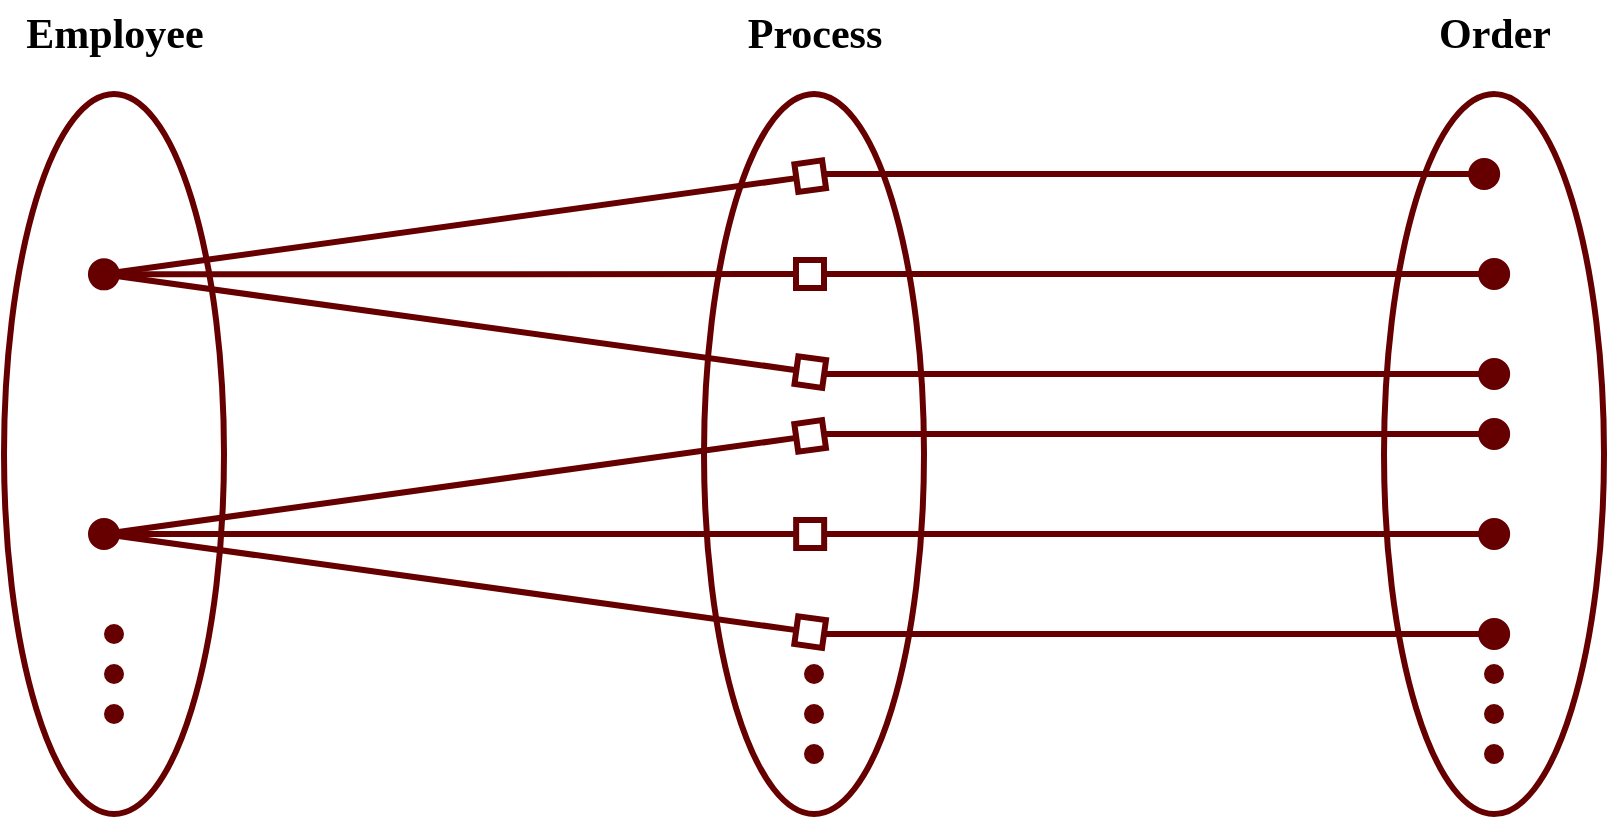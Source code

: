 <mxfile version="19.0.3" type="device" pages="10"><diagram id="R2lEEEUBdFMjLlhIrx00" name="Employee"><mxGraphModel dx="1320" dy="597" grid="1" gridSize="10" guides="1" tooltips="1" connect="1" arrows="1" fold="1" page="1" pageScale="1" pageWidth="850" pageHeight="1100" math="0" shadow="0" extFonts="Permanent Marker^https://fonts.googleapis.com/css?family=Permanent+Marker"><root><mxCell id="0"/><mxCell id="1" parent="0"/><mxCell id="-U5yynaAxO2I4AwNTmDv-3" style="rounded=0;orthogonalLoop=1;jettySize=auto;html=1;strokeWidth=3;endArrow=oval;endFill=1;endSize=13;startArrow=box;startFill=0;startSize=10;sourcePerimeterSpacing=30;entryX=0.272;entryY=0.535;entryDx=0;entryDy=0;entryPerimeter=0;strokeColor=#660000;" parent="1" target="-U5yynaAxO2I4AwNTmDv-18" edge="1"><mxGeometry relative="1" as="geometry"><mxPoint x="60" y="200" as="targetPoint"/><mxPoint x="420" y="250" as="sourcePoint"/></mxGeometry></mxCell><mxCell id="-U5yynaAxO2I4AwNTmDv-11" style="edgeStyle=none;rounded=0;orthogonalLoop=1;jettySize=auto;html=1;exitX=0;exitY=0.5;exitDx=0;exitDy=0;startArrow=box;startFill=0;endArrow=box;endFill=0;strokeWidth=3;strokeColor=#660000;" parent="1" edge="1"><mxGeometry relative="1" as="geometry"><mxPoint x="650" y="350" as="sourcePoint"/><mxPoint x="650" y="350" as="targetPoint"/></mxGeometry></mxCell><mxCell id="-U5yynaAxO2I4AwNTmDv-15" value="" style="ellipse;whiteSpace=wrap;html=1;perimeterSpacing=17;shadow=0;sketch=0;fillColor=none;strokeWidth=3;direction=south;strokeColor=#660000;" parent="1" vertex="1"><mxGeometry x="700" y="160" width="110" height="360" as="geometry"/></mxCell><mxCell id="-U5yynaAxO2I4AwNTmDv-17" value="" style="ellipse;whiteSpace=wrap;html=1;perimeterSpacing=17;shadow=0;sketch=0;fillColor=none;strokeWidth=3;direction=south;strokeColor=#660000;" parent="1" vertex="1"><mxGeometry x="360" y="160" width="110" height="360" as="geometry"/></mxCell><mxCell id="-U5yynaAxO2I4AwNTmDv-18" value="" style="ellipse;whiteSpace=wrap;html=1;perimeterSpacing=17;shadow=0;sketch=0;fillColor=none;strokeWidth=3;direction=south;strokeColor=#660000;" parent="1" vertex="1"><mxGeometry x="10" y="160" width="110" height="360" as="geometry"/></mxCell><mxCell id="-U5yynaAxO2I4AwNTmDv-19" style="rounded=0;orthogonalLoop=1;jettySize=auto;html=1;strokeWidth=3;endArrow=none;endFill=0;endSize=13;startArrow=box;startFill=0;startSize=10;sourcePerimeterSpacing=30;exitX=0.145;exitY=0.465;exitDx=0;exitDy=0;exitPerimeter=0;strokeColor=#660000;" parent="1" source="-U5yynaAxO2I4AwNTmDv-17" edge="1"><mxGeometry relative="1" as="geometry"><mxPoint x="60" y="250" as="targetPoint"/><mxPoint x="420.08" y="250.0" as="sourcePoint"/></mxGeometry></mxCell><mxCell id="-U5yynaAxO2I4AwNTmDv-20" style="rounded=0;orthogonalLoop=1;jettySize=auto;html=1;strokeWidth=3;endArrow=none;endFill=0;endSize=13;startArrow=box;startFill=0;startSize=10;sourcePerimeterSpacing=30;exitX=0.145;exitY=0.465;exitDx=0;exitDy=0;exitPerimeter=0;entryX=0.272;entryY=0.535;entryDx=0;entryDy=0;entryPerimeter=0;strokeColor=#660000;" parent="1" target="-U5yynaAxO2I4AwNTmDv-18" edge="1"><mxGeometry relative="1" as="geometry"><mxPoint x="60" y="200" as="targetPoint"/><mxPoint x="420.08" y="300.0" as="sourcePoint"/></mxGeometry></mxCell><mxCell id="-U5yynaAxO2I4AwNTmDv-21" style="rounded=0;orthogonalLoop=1;jettySize=auto;html=1;strokeWidth=3;endArrow=oval;endFill=1;endSize=13;startArrow=box;startFill=0;startSize=10;sourcePerimeterSpacing=30;exitX=0.145;exitY=0.465;exitDx=0;exitDy=0;exitPerimeter=0;entryX=0.145;entryY=0.535;entryDx=0;entryDy=0;entryPerimeter=0;strokeColor=#660000;" parent="1" edge="1"><mxGeometry relative="1" as="geometry"><mxPoint x="60.0" y="380" as="targetPoint"/><mxPoint x="420.08" y="380.0" as="sourcePoint"/></mxGeometry></mxCell><mxCell id="-U5yynaAxO2I4AwNTmDv-22" style="rounded=0;orthogonalLoop=1;jettySize=auto;html=1;strokeWidth=3;endArrow=none;endFill=0;endSize=13;startArrow=box;startFill=0;startSize=10;sourcePerimeterSpacing=30;strokeColor=#660000;" parent="1" edge="1"><mxGeometry relative="1" as="geometry"><mxPoint x="60" y="380" as="targetPoint"/><mxPoint x="420" y="330" as="sourcePoint"/></mxGeometry></mxCell><mxCell id="-U5yynaAxO2I4AwNTmDv-23" style="rounded=0;orthogonalLoop=1;jettySize=auto;html=1;strokeWidth=3;endArrow=none;endFill=0;endSize=13;startArrow=box;startFill=0;startSize=10;sourcePerimeterSpacing=30;strokeColor=#660000;" parent="1" edge="1"><mxGeometry relative="1" as="geometry"><mxPoint x="60" y="380" as="targetPoint"/><mxPoint x="420" y="430" as="sourcePoint"/></mxGeometry></mxCell><mxCell id="-U5yynaAxO2I4AwNTmDv-25" style="rounded=0;orthogonalLoop=1;jettySize=auto;html=1;strokeWidth=3;endArrow=none;endFill=0;endSize=13;startArrow=oval;startFill=1;startSize=13;sourcePerimeterSpacing=30;exitX=0.145;exitY=0.465;exitDx=0;exitDy=0;exitPerimeter=0;strokeColor=#660000;" parent="1" edge="1"><mxGeometry relative="1" as="geometry"><mxPoint x="420" y="200" as="targetPoint"/><mxPoint x="750.08" y="200.0" as="sourcePoint"/></mxGeometry></mxCell><mxCell id="-U5yynaAxO2I4AwNTmDv-26" style="rounded=0;orthogonalLoop=1;jettySize=auto;html=1;strokeWidth=3;endArrow=none;endFill=0;endSize=13;startArrow=oval;startFill=1;startSize=13;sourcePerimeterSpacing=30;exitX=0.145;exitY=0.465;exitDx=0;exitDy=0;exitPerimeter=0;strokeColor=#660000;" parent="1" edge="1"><mxGeometry relative="1" as="geometry"><mxPoint x="420" y="250" as="targetPoint"/><mxPoint x="755.08" y="250.0" as="sourcePoint"/></mxGeometry></mxCell><mxCell id="-U5yynaAxO2I4AwNTmDv-27" style="rounded=0;orthogonalLoop=1;jettySize=auto;html=1;strokeWidth=3;endArrow=none;endFill=0;endSize=13;startArrow=oval;startFill=1;startSize=13;sourcePerimeterSpacing=30;exitX=0.145;exitY=0.465;exitDx=0;exitDy=0;exitPerimeter=0;strokeColor=#660000;" parent="1" edge="1"><mxGeometry relative="1" as="geometry"><mxPoint x="420" y="300" as="targetPoint"/><mxPoint x="755.08" y="300.0" as="sourcePoint"/></mxGeometry></mxCell><mxCell id="-U5yynaAxO2I4AwNTmDv-28" style="rounded=0;orthogonalLoop=1;jettySize=auto;html=1;strokeWidth=3;endArrow=none;endFill=0;endSize=13;startArrow=oval;startFill=1;startSize=13;sourcePerimeterSpacing=30;exitX=0.145;exitY=0.465;exitDx=0;exitDy=0;exitPerimeter=0;strokeColor=#660000;" parent="1" edge="1"><mxGeometry relative="1" as="geometry"><mxPoint x="420" y="330" as="targetPoint"/><mxPoint x="755.08" y="330.0" as="sourcePoint"/></mxGeometry></mxCell><mxCell id="-U5yynaAxO2I4AwNTmDv-29" style="rounded=0;orthogonalLoop=1;jettySize=auto;html=1;strokeWidth=3;endArrow=none;endFill=0;endSize=13;startArrow=oval;startFill=1;startSize=13;sourcePerimeterSpacing=30;exitX=0.145;exitY=0.465;exitDx=0;exitDy=0;exitPerimeter=0;strokeColor=#660000;" parent="1" edge="1"><mxGeometry relative="1" as="geometry"><mxPoint x="420" y="380" as="targetPoint"/><mxPoint x="755.08" y="380.0" as="sourcePoint"/></mxGeometry></mxCell><mxCell id="-U5yynaAxO2I4AwNTmDv-30" style="rounded=0;orthogonalLoop=1;jettySize=auto;html=1;strokeWidth=3;endArrow=none;endFill=0;endSize=13;startArrow=oval;startFill=1;startSize=13;sourcePerimeterSpacing=30;exitX=0.145;exitY=0.465;exitDx=0;exitDy=0;exitPerimeter=0;strokeColor=#660000;" parent="1" edge="1"><mxGeometry relative="1" as="geometry"><mxPoint x="420" y="430" as="targetPoint"/><mxPoint x="755.08" y="430.0" as="sourcePoint"/></mxGeometry></mxCell><mxCell id="-U5yynaAxO2I4AwNTmDv-31" value="" style="shape=waypoint;sketch=0;fillStyle=solid;size=6;pointerEvents=1;points=[];fillColor=none;resizable=0;rotatable=0;perimeter=centerPerimeter;snapToPoint=1;shadow=0;fontSize=18;strokeWidth=3;strokeColor=#660000;" parent="1" vertex="1"><mxGeometry x="45" y="450" width="40" height="40" as="geometry"/></mxCell><mxCell id="-U5yynaAxO2I4AwNTmDv-32" value="" style="shape=waypoint;sketch=0;fillStyle=solid;size=6;pointerEvents=1;points=[];fillColor=none;resizable=0;rotatable=0;perimeter=centerPerimeter;snapToPoint=1;shadow=0;fontSize=18;strokeWidth=3;strokeColor=#660000;" parent="1" vertex="1"><mxGeometry x="45" y="430" width="40" height="40" as="geometry"/></mxCell><mxCell id="-U5yynaAxO2I4AwNTmDv-33" value="" style="shape=waypoint;sketch=0;fillStyle=solid;size=6;pointerEvents=1;points=[];fillColor=none;resizable=0;rotatable=0;perimeter=centerPerimeter;snapToPoint=1;shadow=0;fontSize=18;strokeWidth=3;strokeColor=#660000;" parent="1" vertex="1"><mxGeometry x="45" y="410" width="40" height="40" as="geometry"/></mxCell><mxCell id="-U5yynaAxO2I4AwNTmDv-34" value="" style="shape=waypoint;sketch=0;fillStyle=solid;size=6;pointerEvents=1;points=[];fillColor=none;resizable=0;rotatable=0;perimeter=centerPerimeter;snapToPoint=1;shadow=0;fontSize=18;strokeWidth=3;strokeColor=#660000;" parent="1" vertex="1"><mxGeometry x="395" y="470" width="40" height="40" as="geometry"/></mxCell><mxCell id="-U5yynaAxO2I4AwNTmDv-35" value="" style="shape=waypoint;sketch=0;fillStyle=solid;size=6;pointerEvents=1;points=[];fillColor=none;resizable=0;rotatable=0;perimeter=centerPerimeter;snapToPoint=1;shadow=0;fontSize=18;strokeWidth=3;strokeColor=#660000;" parent="1" vertex="1"><mxGeometry x="395" y="450" width="40" height="40" as="geometry"/></mxCell><mxCell id="-U5yynaAxO2I4AwNTmDv-36" value="" style="shape=waypoint;sketch=0;fillStyle=solid;size=6;pointerEvents=1;points=[];fillColor=none;resizable=0;rotatable=0;perimeter=centerPerimeter;snapToPoint=1;shadow=0;fontSize=18;strokeWidth=3;strokeColor=#660000;" parent="1" vertex="1"><mxGeometry x="395" y="430" width="40" height="40" as="geometry"/></mxCell><mxCell id="-U5yynaAxO2I4AwNTmDv-37" value="" style="shape=waypoint;sketch=0;fillStyle=solid;size=6;pointerEvents=1;points=[];fillColor=none;resizable=0;rotatable=0;perimeter=centerPerimeter;snapToPoint=1;shadow=0;fontSize=18;strokeWidth=3;strokeColor=#660000;" parent="1" vertex="1"><mxGeometry x="735" y="470" width="40" height="40" as="geometry"/></mxCell><mxCell id="-U5yynaAxO2I4AwNTmDv-38" value="" style="shape=waypoint;sketch=0;fillStyle=solid;size=6;pointerEvents=1;points=[];fillColor=none;resizable=0;rotatable=0;perimeter=centerPerimeter;snapToPoint=1;shadow=0;fontSize=18;strokeWidth=3;strokeColor=#660000;" parent="1" vertex="1"><mxGeometry x="735" y="450" width="40" height="40" as="geometry"/></mxCell><mxCell id="-U5yynaAxO2I4AwNTmDv-39" value="" style="shape=waypoint;sketch=0;fillStyle=solid;size=6;pointerEvents=1;points=[];fillColor=none;resizable=0;rotatable=0;perimeter=centerPerimeter;snapToPoint=1;shadow=0;fontSize=18;strokeWidth=3;strokeColor=#660000;" parent="1" vertex="1"><mxGeometry x="735" y="430" width="40" height="40" as="geometry"/></mxCell><mxCell id="-U5yynaAxO2I4AwNTmDv-40" value="&lt;font style=&quot;font-size: 21px;&quot; face=&quot;Times New Roman&quot;&gt;&lt;b&gt;Employee&lt;/b&gt;&lt;/font&gt;" style="text;html=1;align=center;verticalAlign=middle;resizable=0;points=[];autosize=1;strokeColor=#FFFFFF;fillColor=none;fontSize=18;strokeWidth=4;" parent="1" vertex="1"><mxGeometry x="15" y="115" width="100" height="30" as="geometry"/></mxCell><mxCell id="-U5yynaAxO2I4AwNTmDv-41" value="&lt;font style=&quot;font-size: 21px;&quot; face=&quot;Times New Roman&quot;&gt;&lt;b&gt;Process&lt;/b&gt;&lt;/font&gt;" style="text;html=1;align=center;verticalAlign=middle;resizable=0;points=[];autosize=1;strokeColor=#FFFFFF;fillColor=none;fontSize=18;strokeWidth=4;" parent="1" vertex="1"><mxGeometry x="375" y="115" width="80" height="30" as="geometry"/></mxCell><mxCell id="-U5yynaAxO2I4AwNTmDv-42" value="&lt;font size=&quot;1&quot; face=&quot;Times New Roman&quot;&gt;&lt;b style=&quot;font-size: 21px;&quot;&gt;Order&lt;/b&gt;&lt;/font&gt;" style="text;html=1;align=center;verticalAlign=middle;resizable=0;points=[];autosize=1;strokeColor=#FFFFFF;fillColor=none;fontSize=18;strokeWidth=4;" parent="1" vertex="1"><mxGeometry x="720" y="115" width="70" height="30" as="geometry"/></mxCell></root></mxGraphModel></diagram><diagram name="Supplier" id="xY3BOgkHNlviKeNcRlVI"><mxGraphModel dx="2170" dy="597" grid="1" gridSize="10" guides="1" tooltips="1" connect="1" arrows="1" fold="1" page="1" pageScale="1" pageWidth="850" pageHeight="1100" math="0" shadow="0" extFonts="Permanent Marker^https://fonts.googleapis.com/css?family=Permanent+Marker"><root><mxCell id="yxrVpPJAGxjpz3f8RZXP-0"/><mxCell id="yxrVpPJAGxjpz3f8RZXP-1" parent="yxrVpPJAGxjpz3f8RZXP-0"/><mxCell id="yxrVpPJAGxjpz3f8RZXP-2" style="rounded=0;orthogonalLoop=1;jettySize=auto;html=1;strokeWidth=3;endArrow=oval;endFill=1;endSize=13;startArrow=box;startFill=0;startSize=10;sourcePerimeterSpacing=30;entryX=0.272;entryY=0.535;entryDx=0;entryDy=0;entryPerimeter=0;exitX=0.286;exitY=0.465;exitDx=0;exitDy=0;exitPerimeter=0;strokeColor=#660000;" parent="yxrVpPJAGxjpz3f8RZXP-1" source="yxrVpPJAGxjpz3f8RZXP-5" target="yxrVpPJAGxjpz3f8RZXP-6" edge="1"><mxGeometry relative="1" as="geometry"><mxPoint x="60" y="200" as="targetPoint"/><mxPoint x="420" y="250" as="sourcePoint"/></mxGeometry></mxCell><mxCell id="yxrVpPJAGxjpz3f8RZXP-3" style="edgeStyle=none;rounded=0;orthogonalLoop=1;jettySize=auto;html=1;exitX=0;exitY=0.5;exitDx=0;exitDy=0;startArrow=box;startFill=0;endArrow=box;endFill=0;strokeWidth=3;strokeColor=#660000;" parent="yxrVpPJAGxjpz3f8RZXP-1" edge="1"><mxGeometry relative="1" as="geometry"><mxPoint x="650" y="350" as="sourcePoint"/><mxPoint x="650" y="350" as="targetPoint"/></mxGeometry></mxCell><mxCell id="yxrVpPJAGxjpz3f8RZXP-4" value="" style="ellipse;whiteSpace=wrap;html=1;perimeterSpacing=17;shadow=0;sketch=0;fillColor=none;strokeWidth=3;direction=south;strokeColor=#660000;" parent="yxrVpPJAGxjpz3f8RZXP-1" vertex="1"><mxGeometry x="700" y="160" width="110" height="620" as="geometry"/></mxCell><mxCell id="yxrVpPJAGxjpz3f8RZXP-5" value="" style="ellipse;whiteSpace=wrap;html=1;perimeterSpacing=17;shadow=0;sketch=0;fillColor=none;strokeWidth=3;direction=south;strokeColor=#660000;" parent="yxrVpPJAGxjpz3f8RZXP-1" vertex="1"><mxGeometry x="360" y="160" width="110" height="620" as="geometry"/></mxCell><mxCell id="yxrVpPJAGxjpz3f8RZXP-6" value="" style="ellipse;whiteSpace=wrap;html=1;perimeterSpacing=17;shadow=0;sketch=0;fillColor=none;strokeWidth=3;direction=south;strokeColor=#660000;" parent="yxrVpPJAGxjpz3f8RZXP-1" vertex="1"><mxGeometry x="10" y="160" width="110" height="290" as="geometry"/></mxCell><mxCell id="yxrVpPJAGxjpz3f8RZXP-7" style="rounded=0;orthogonalLoop=1;jettySize=auto;html=1;strokeWidth=3;endArrow=none;endFill=0;endSize=13;startArrow=box;startFill=0;startSize=10;sourcePerimeterSpacing=30;exitX=0.148;exitY=0.465;exitDx=0;exitDy=0;exitPerimeter=0;strokeColor=#660000;" parent="yxrVpPJAGxjpz3f8RZXP-1" source="yxrVpPJAGxjpz3f8RZXP-5" edge="1"><mxGeometry relative="1" as="geometry"><mxPoint x="60" y="230" as="targetPoint"/><mxPoint x="340" y="200" as="sourcePoint"/></mxGeometry></mxCell><mxCell id="yxrVpPJAGxjpz3f8RZXP-8" style="rounded=0;orthogonalLoop=1;jettySize=auto;html=1;strokeWidth=3;endArrow=none;endFill=0;endSize=13;startArrow=box;startFill=0;startSize=10;sourcePerimeterSpacing=30;exitX=0.424;exitY=0.465;exitDx=0;exitDy=0;exitPerimeter=0;entryX=0.272;entryY=0.535;entryDx=0;entryDy=0;entryPerimeter=0;strokeColor=#660000;" parent="yxrVpPJAGxjpz3f8RZXP-1" source="yxrVpPJAGxjpz3f8RZXP-5" target="yxrVpPJAGxjpz3f8RZXP-6" edge="1"><mxGeometry relative="1" as="geometry"><mxPoint x="60" y="200" as="targetPoint"/><mxPoint x="420.08" y="300.0" as="sourcePoint"/></mxGeometry></mxCell><mxCell id="yxrVpPJAGxjpz3f8RZXP-9" style="rounded=0;orthogonalLoop=1;jettySize=auto;html=1;strokeWidth=3;endArrow=oval;endFill=1;endSize=13;startArrow=box;startFill=0;startSize=10;sourcePerimeterSpacing=30;exitX=0.683;exitY=0.465;exitDx=0;exitDy=0;exitPerimeter=0;entryX=0.145;entryY=0.535;entryDx=0;entryDy=0;entryPerimeter=0;strokeColor=#660000;" parent="yxrVpPJAGxjpz3f8RZXP-1" source="yxrVpPJAGxjpz3f8RZXP-5" edge="1"><mxGeometry relative="1" as="geometry"><mxPoint x="60.0" y="380" as="targetPoint"/><mxPoint x="420.08" y="380.0" as="sourcePoint"/></mxGeometry></mxCell><mxCell id="yxrVpPJAGxjpz3f8RZXP-10" style="rounded=0;orthogonalLoop=1;jettySize=auto;html=1;strokeWidth=3;endArrow=none;endFill=0;endSize=13;startArrow=box;startFill=0;startSize=10;sourcePerimeterSpacing=30;strokeColor=#660000;" parent="yxrVpPJAGxjpz3f8RZXP-1" edge="1"><mxGeometry relative="1" as="geometry"><mxPoint x="60" y="380" as="targetPoint"/><mxPoint x="420" y="510" as="sourcePoint"/></mxGeometry></mxCell><mxCell id="yxrVpPJAGxjpz3f8RZXP-11" style="rounded=0;orthogonalLoop=1;jettySize=auto;html=1;strokeWidth=3;endArrow=none;endFill=0;endSize=13;startArrow=box;startFill=0;startSize=10;sourcePerimeterSpacing=30;strokeColor=#660000;" parent="yxrVpPJAGxjpz3f8RZXP-1" edge="1"><mxGeometry relative="1" as="geometry"><mxPoint x="60" y="380" as="targetPoint"/><mxPoint x="430" y="680" as="sourcePoint"/></mxGeometry></mxCell><mxCell id="yxrVpPJAGxjpz3f8RZXP-12" style="rounded=0;orthogonalLoop=1;jettySize=auto;html=1;strokeWidth=3;endArrow=none;endFill=0;endSize=13;startArrow=oval;startFill=1;startSize=13;sourcePerimeterSpacing=30;exitX=0.148;exitY=0.465;exitDx=0;exitDy=0;exitPerimeter=0;strokeColor=#660000;" parent="yxrVpPJAGxjpz3f8RZXP-1" source="yxrVpPJAGxjpz3f8RZXP-4" edge="1"><mxGeometry relative="1" as="geometry"><mxPoint x="420" y="240" as="targetPoint"/><mxPoint x="750.08" y="200.0" as="sourcePoint"/></mxGeometry></mxCell><mxCell id="yxrVpPJAGxjpz3f8RZXP-13" style="rounded=0;orthogonalLoop=1;jettySize=auto;html=1;strokeWidth=3;endArrow=none;endFill=0;endSize=13;startArrow=oval;startFill=1;startSize=13;sourcePerimeterSpacing=30;exitX=0.286;exitY=0.465;exitDx=0;exitDy=0;exitPerimeter=0;strokeColor=#660000;" parent="yxrVpPJAGxjpz3f8RZXP-1" source="yxrVpPJAGxjpz3f8RZXP-4" edge="1"><mxGeometry relative="1" as="geometry"><mxPoint x="420" y="330" as="targetPoint"/><mxPoint x="755.08" y="250.0" as="sourcePoint"/></mxGeometry></mxCell><mxCell id="yxrVpPJAGxjpz3f8RZXP-14" style="rounded=0;orthogonalLoop=1;jettySize=auto;html=1;strokeWidth=3;endArrow=none;endFill=0;endSize=13;startArrow=oval;startFill=1;startSize=13;sourcePerimeterSpacing=30;exitX=0.424;exitY=0.465;exitDx=0;exitDy=0;exitPerimeter=0;strokeColor=#660000;" parent="yxrVpPJAGxjpz3f8RZXP-1" source="yxrVpPJAGxjpz3f8RZXP-4" edge="1"><mxGeometry relative="1" as="geometry"><mxPoint x="420" y="420" as="targetPoint"/><mxPoint x="755.08" y="300.0" as="sourcePoint"/></mxGeometry></mxCell><mxCell id="yxrVpPJAGxjpz3f8RZXP-15" style="rounded=0;orthogonalLoop=1;jettySize=auto;html=1;strokeWidth=3;endArrow=none;endFill=0;endSize=13;startArrow=oval;startFill=1;startSize=13;sourcePerimeterSpacing=30;strokeColor=#660000;" parent="yxrVpPJAGxjpz3f8RZXP-1" edge="1"><mxGeometry relative="1" as="geometry"><mxPoint x="420" y="510" as="targetPoint"/><mxPoint x="760" y="510" as="sourcePoint"/></mxGeometry></mxCell><mxCell id="yxrVpPJAGxjpz3f8RZXP-16" style="rounded=0;orthogonalLoop=1;jettySize=auto;html=1;strokeWidth=3;endArrow=none;endFill=0;endSize=13;startArrow=oval;startFill=1;startSize=13;sourcePerimeterSpacing=30;strokeColor=#660000;" parent="yxrVpPJAGxjpz3f8RZXP-1" edge="1"><mxGeometry relative="1" as="geometry"><mxPoint x="420" y="590" as="targetPoint"/><mxPoint x="760" y="590" as="sourcePoint"/></mxGeometry></mxCell><mxCell id="yxrVpPJAGxjpz3f8RZXP-17" style="rounded=0;orthogonalLoop=1;jettySize=auto;html=1;strokeWidth=3;endArrow=none;endFill=0;endSize=13;startArrow=oval;startFill=1;startSize=13;sourcePerimeterSpacing=30;strokeColor=#660000;" parent="yxrVpPJAGxjpz3f8RZXP-1" edge="1"><mxGeometry relative="1" as="geometry"><mxPoint x="430" y="680" as="targetPoint"/><mxPoint x="760" y="680" as="sourcePoint"/></mxGeometry></mxCell><mxCell id="yxrVpPJAGxjpz3f8RZXP-18" value="" style="shape=waypoint;sketch=0;fillStyle=solid;size=6;pointerEvents=1;points=[];fillColor=none;resizable=0;rotatable=0;perimeter=centerPerimeter;snapToPoint=1;shadow=0;fontSize=18;strokeWidth=3;strokeColor=#660000;" parent="yxrVpPJAGxjpz3f8RZXP-1" vertex="1"><mxGeometry x="40" y="410" width="40" height="40" as="geometry"/></mxCell><mxCell id="yxrVpPJAGxjpz3f8RZXP-19" value="" style="shape=waypoint;sketch=0;fillStyle=solid;size=6;pointerEvents=1;points=[];fillColor=none;resizable=0;rotatable=0;perimeter=centerPerimeter;snapToPoint=1;shadow=0;fontSize=18;strokeWidth=3;strokeColor=#660000;" parent="yxrVpPJAGxjpz3f8RZXP-1" vertex="1"><mxGeometry x="40" y="400" width="40" height="40" as="geometry"/></mxCell><mxCell id="yxrVpPJAGxjpz3f8RZXP-20" value="" style="shape=waypoint;sketch=0;fillStyle=solid;size=6;pointerEvents=1;points=[];fillColor=none;resizable=0;rotatable=0;perimeter=centerPerimeter;snapToPoint=1;shadow=0;fontSize=18;strokeWidth=3;strokeColor=#660000;" parent="yxrVpPJAGxjpz3f8RZXP-1" vertex="1"><mxGeometry x="40" y="390" width="40" height="40" as="geometry"/></mxCell><mxCell id="yxrVpPJAGxjpz3f8RZXP-21" value="" style="shape=waypoint;sketch=0;fillStyle=solid;size=6;pointerEvents=1;points=[];fillColor=none;resizable=0;rotatable=0;perimeter=centerPerimeter;snapToPoint=1;shadow=0;fontSize=18;strokeWidth=3;strokeColor=#660000;" parent="yxrVpPJAGxjpz3f8RZXP-1" vertex="1"><mxGeometry x="395" y="730" width="40" height="40" as="geometry"/></mxCell><mxCell id="yxrVpPJAGxjpz3f8RZXP-22" value="" style="shape=waypoint;sketch=0;fillStyle=solid;size=6;pointerEvents=1;points=[];fillColor=none;resizable=0;rotatable=0;perimeter=centerPerimeter;snapToPoint=1;shadow=0;fontSize=18;strokeWidth=3;strokeColor=#660000;" parent="yxrVpPJAGxjpz3f8RZXP-1" vertex="1"><mxGeometry x="395" y="710" width="40" height="40" as="geometry"/></mxCell><mxCell id="yxrVpPJAGxjpz3f8RZXP-23" value="" style="shape=waypoint;sketch=0;fillStyle=solid;size=6;pointerEvents=1;points=[];fillColor=none;resizable=0;rotatable=0;perimeter=centerPerimeter;snapToPoint=1;shadow=0;fontSize=18;strokeWidth=3;strokeColor=#660000;" parent="yxrVpPJAGxjpz3f8RZXP-1" vertex="1"><mxGeometry x="395" y="720" width="40" height="40" as="geometry"/></mxCell><mxCell id="yxrVpPJAGxjpz3f8RZXP-24" value="" style="shape=waypoint;sketch=0;fillStyle=solid;size=6;pointerEvents=1;points=[];fillColor=none;resizable=0;rotatable=0;perimeter=centerPerimeter;snapToPoint=1;shadow=0;fontSize=18;strokeWidth=3;strokeColor=#660000;" parent="yxrVpPJAGxjpz3f8RZXP-1" vertex="1"><mxGeometry x="735" y="720" width="40" height="40" as="geometry"/></mxCell><mxCell id="yxrVpPJAGxjpz3f8RZXP-25" value="" style="shape=waypoint;sketch=0;fillStyle=solid;size=6;pointerEvents=1;points=[];fillColor=none;resizable=0;rotatable=0;perimeter=centerPerimeter;snapToPoint=1;shadow=0;fontSize=18;strokeWidth=3;strokeColor=#660000;" parent="yxrVpPJAGxjpz3f8RZXP-1" vertex="1"><mxGeometry x="735" y="730" width="40" height="40" as="geometry"/></mxCell><mxCell id="yxrVpPJAGxjpz3f8RZXP-26" value="" style="shape=waypoint;sketch=0;fillStyle=solid;size=6;pointerEvents=1;points=[];fillColor=none;resizable=0;rotatable=0;perimeter=centerPerimeter;snapToPoint=1;shadow=0;fontSize=18;strokeWidth=3;strokeColor=#660000;" parent="yxrVpPJAGxjpz3f8RZXP-1" vertex="1"><mxGeometry x="735" y="710" width="40" height="40" as="geometry"/></mxCell><mxCell id="yxrVpPJAGxjpz3f8RZXP-27" value="&lt;font style=&quot;font-size: 21px;&quot; face=&quot;Times New Roman&quot;&gt;&lt;b&gt;Supplier&lt;/b&gt;&lt;/font&gt;" style="text;html=1;align=center;verticalAlign=middle;resizable=0;points=[];autosize=1;strokeColor=none;fillColor=none;fontSize=18;" parent="yxrVpPJAGxjpz3f8RZXP-1" vertex="1"><mxGeometry x="20" y="115" width="90" height="30" as="geometry"/></mxCell><mxCell id="yxrVpPJAGxjpz3f8RZXP-28" value="&lt;font style=&quot;font-size: 21px;&quot; face=&quot;Times New Roman&quot;&gt;&lt;b&gt;Supply&lt;/b&gt;&lt;/font&gt;" style="text;html=1;align=center;verticalAlign=middle;resizable=0;points=[];autosize=1;strokeColor=none;fillColor=none;fontSize=18;" parent="yxrVpPJAGxjpz3f8RZXP-1" vertex="1"><mxGeometry x="375" y="115" width="80" height="30" as="geometry"/></mxCell><mxCell id="yxrVpPJAGxjpz3f8RZXP-29" value="&lt;font style=&quot;font-size: 21px;&quot; face=&quot;Times New Roman&quot;&gt;&lt;b&gt;Customer&lt;/b&gt;&lt;/font&gt;" style="text;html=1;align=center;verticalAlign=middle;resizable=0;points=[];autosize=1;strokeColor=none;fillColor=none;fontSize=18;" parent="yxrVpPJAGxjpz3f8RZXP-1" vertex="1"><mxGeometry x="705" y="115" width="100" height="30" as="geometry"/></mxCell><mxCell id="08Xo9FDR7cjMy-1b6CiT-0" value="" style="ellipse;whiteSpace=wrap;html=1;perimeterSpacing=17;shadow=0;sketch=0;fillColor=none;strokeWidth=3;direction=south;strokeColor=#660000;" parent="yxrVpPJAGxjpz3f8RZXP-1" vertex="1"><mxGeometry x="10" y="480" width="110" height="300" as="geometry"/></mxCell><mxCell id="08Xo9FDR7cjMy-1b6CiT-1" style="rounded=0;orthogonalLoop=1;jettySize=auto;html=1;strokeWidth=3;endArrow=oval;endFill=1;endSize=13;startArrow=none;startFill=0;startSize=10;sourcePerimeterSpacing=30;strokeColor=#660000;" parent="yxrVpPJAGxjpz3f8RZXP-1" edge="1"><mxGeometry relative="1" as="geometry"><mxPoint x="60" y="710" as="targetPoint"/><mxPoint x="420" y="670" as="sourcePoint"/></mxGeometry></mxCell><mxCell id="08Xo9FDR7cjMy-1b6CiT-2" style="rounded=0;orthogonalLoop=1;jettySize=auto;html=1;strokeWidth=3;endArrow=oval;endFill=1;endSize=13;startArrow=none;startFill=0;startSize=10;sourcePerimeterSpacing=30;strokeColor=#660000;" parent="yxrVpPJAGxjpz3f8RZXP-1" edge="1"><mxGeometry relative="1" as="geometry"><mxPoint x="60" y="680" as="targetPoint"/><mxPoint x="410" y="580" as="sourcePoint"/></mxGeometry></mxCell><mxCell id="08Xo9FDR7cjMy-1b6CiT-3" style="rounded=0;orthogonalLoop=1;jettySize=auto;html=1;strokeWidth=3;endArrow=oval;endFill=1;endSize=13;startArrow=none;startFill=0;startSize=10;sourcePerimeterSpacing=30;entryX=0.137;entryY=0.535;entryDx=0;entryDy=0;entryPerimeter=0;strokeColor=#660000;" parent="yxrVpPJAGxjpz3f8RZXP-1" target="08Xo9FDR7cjMy-1b6CiT-0" edge="1"><mxGeometry relative="1" as="geometry"><mxPoint x="60" y="550" as="targetPoint"/><mxPoint x="410" y="240" as="sourcePoint"/></mxGeometry></mxCell><mxCell id="08Xo9FDR7cjMy-1b6CiT-4" style="rounded=0;orthogonalLoop=1;jettySize=auto;html=1;strokeWidth=3;endArrow=oval;endFill=1;endSize=13;startArrow=none;startFill=0;startSize=10;sourcePerimeterSpacing=30;exitX=0.286;exitY=0.535;exitDx=0;exitDy=0;exitPerimeter=0;entryX=0.253;entryY=0.535;entryDx=0;entryDy=0;entryPerimeter=0;strokeColor=#660000;" parent="yxrVpPJAGxjpz3f8RZXP-1" source="yxrVpPJAGxjpz3f8RZXP-5" target="08Xo9FDR7cjMy-1b6CiT-0" edge="1"><mxGeometry relative="1" as="geometry"><mxPoint x="60" y="580" as="targetPoint"/><mxPoint x="410" y="480" as="sourcePoint"/></mxGeometry></mxCell><mxCell id="08Xo9FDR7cjMy-1b6CiT-5" style="rounded=0;orthogonalLoop=1;jettySize=auto;html=1;strokeWidth=3;endArrow=oval;endFill=1;endSize=13;startArrow=none;startFill=0;startSize=10;sourcePerimeterSpacing=30;entryX=0.34;entryY=0.535;entryDx=0;entryDy=0;entryPerimeter=0;strokeColor=#660000;" parent="yxrVpPJAGxjpz3f8RZXP-1" target="08Xo9FDR7cjMy-1b6CiT-0" edge="1"><mxGeometry relative="1" as="geometry"><mxPoint x="60" y="610" as="targetPoint"/><mxPoint x="410" y="420" as="sourcePoint"/></mxGeometry></mxCell><mxCell id="08Xo9FDR7cjMy-1b6CiT-6" style="rounded=0;orthogonalLoop=1;jettySize=auto;html=1;strokeWidth=3;endArrow=oval;endFill=1;endSize=13;startArrow=none;startFill=0;startSize=10;sourcePerimeterSpacing=30;strokeColor=#660000;" parent="yxrVpPJAGxjpz3f8RZXP-1" edge="1"><mxGeometry relative="1" as="geometry"><mxPoint x="60" y="640" as="targetPoint"/><mxPoint x="410" y="510" as="sourcePoint"/></mxGeometry></mxCell><mxCell id="08Xo9FDR7cjMy-1b6CiT-7" value="" style="shape=waypoint;sketch=0;fillStyle=solid;size=6;pointerEvents=1;points=[];fillColor=none;resizable=0;rotatable=0;perimeter=centerPerimeter;snapToPoint=1;shadow=0;fontSize=18;strokeWidth=3;strokeColor=#660000;" parent="yxrVpPJAGxjpz3f8RZXP-1" vertex="1"><mxGeometry x="45" y="730" width="40" height="40" as="geometry"/></mxCell><mxCell id="08Xo9FDR7cjMy-1b6CiT-8" value="" style="shape=waypoint;sketch=0;fillStyle=solid;size=6;pointerEvents=1;points=[];fillColor=none;resizable=0;rotatable=0;perimeter=centerPerimeter;snapToPoint=1;shadow=0;fontSize=18;strokeWidth=3;strokeColor=#660000;" parent="yxrVpPJAGxjpz3f8RZXP-1" vertex="1"><mxGeometry x="45" y="740" width="40" height="40" as="geometry"/></mxCell><mxCell id="08Xo9FDR7cjMy-1b6CiT-9" value="" style="shape=waypoint;sketch=0;fillStyle=solid;size=6;pointerEvents=1;points=[];fillColor=none;resizable=0;rotatable=0;perimeter=centerPerimeter;snapToPoint=1;shadow=0;fontSize=18;strokeWidth=3;strokeColor=#660000;" parent="yxrVpPJAGxjpz3f8RZXP-1" vertex="1"><mxGeometry x="45" y="750" width="40" height="40" as="geometry"/></mxCell><mxCell id="3TrAcqS9eF6Z-KK5iAGF-0" value="&lt;font style=&quot;font-size: 21px;&quot; face=&quot;Times New Roman&quot;&gt;&lt;b&gt;Product&lt;/b&gt;&lt;/font&gt;" style="text;html=1;align=center;verticalAlign=middle;resizable=0;points=[];autosize=1;strokeColor=#FFFFFF;fillColor=none;fontSize=18;strokeWidth=4;" parent="yxrVpPJAGxjpz3f8RZXP-1" vertex="1"><mxGeometry y="450" width="90" height="30" as="geometry"/></mxCell></root></mxGraphModel></diagram><diagram name="Shipper" id="8eCC9IDZABW3YMX97HhT"><mxGraphModel dx="1320" dy="597" grid="1" gridSize="10" guides="1" tooltips="1" connect="1" arrows="1" fold="1" page="1" pageScale="1" pageWidth="850" pageHeight="1100" math="0" shadow="0" extFonts="Permanent Marker^https://fonts.googleapis.com/css?family=Permanent+Marker"><root><mxCell id="wdeFFX1WhGRyrDvEKaJl-0"/><mxCell id="wdeFFX1WhGRyrDvEKaJl-1" parent="wdeFFX1WhGRyrDvEKaJl-0"/><mxCell id="5FXBJf9m-XwTyj_49R5c-0" style="rounded=0;orthogonalLoop=1;jettySize=auto;html=1;strokeWidth=3;endArrow=oval;endFill=1;endSize=13;startArrow=box;startFill=0;startSize=10;sourcePerimeterSpacing=30;entryX=0.272;entryY=0.535;entryDx=0;entryDy=0;entryPerimeter=0;exitX=0.286;exitY=0.465;exitDx=0;exitDy=0;exitPerimeter=0;strokeColor=#660000;" parent="wdeFFX1WhGRyrDvEKaJl-1" source="5FXBJf9m-XwTyj_49R5c-3" target="5FXBJf9m-XwTyj_49R5c-4" edge="1"><mxGeometry relative="1" as="geometry"><mxPoint x="60" y="200" as="targetPoint"/><mxPoint x="420" y="250" as="sourcePoint"/></mxGeometry></mxCell><mxCell id="5FXBJf9m-XwTyj_49R5c-1" style="edgeStyle=none;rounded=0;orthogonalLoop=1;jettySize=auto;html=1;exitX=0;exitY=0.5;exitDx=0;exitDy=0;startArrow=box;startFill=0;endArrow=box;endFill=0;strokeWidth=3;strokeColor=#660000;" parent="wdeFFX1WhGRyrDvEKaJl-1" edge="1"><mxGeometry relative="1" as="geometry"><mxPoint x="650" y="350" as="sourcePoint"/><mxPoint x="650" y="350" as="targetPoint"/></mxGeometry></mxCell><mxCell id="5FXBJf9m-XwTyj_49R5c-2" value="" style="ellipse;whiteSpace=wrap;html=1;perimeterSpacing=17;shadow=0;sketch=0;fillColor=none;strokeWidth=3;direction=south;strokeColor=#660000;" parent="wdeFFX1WhGRyrDvEKaJl-1" vertex="1"><mxGeometry x="700" y="160" width="110" height="620" as="geometry"/></mxCell><mxCell id="5FXBJf9m-XwTyj_49R5c-3" value="" style="ellipse;whiteSpace=wrap;html=1;perimeterSpacing=17;shadow=0;sketch=0;fillColor=none;strokeWidth=3;direction=south;strokeColor=#660000;" parent="wdeFFX1WhGRyrDvEKaJl-1" vertex="1"><mxGeometry x="360" y="160" width="110" height="620" as="geometry"/></mxCell><mxCell id="5FXBJf9m-XwTyj_49R5c-4" value="" style="ellipse;whiteSpace=wrap;html=1;perimeterSpacing=17;shadow=0;sketch=0;fillColor=none;strokeWidth=3;direction=south;strokeColor=#660000;" parent="wdeFFX1WhGRyrDvEKaJl-1" vertex="1"><mxGeometry x="10" y="160" width="110" height="290" as="geometry"/></mxCell><mxCell id="5FXBJf9m-XwTyj_49R5c-5" style="rounded=0;orthogonalLoop=1;jettySize=auto;html=1;strokeWidth=3;endArrow=none;endFill=0;endSize=13;startArrow=box;startFill=0;startSize=10;sourcePerimeterSpacing=30;exitX=0.148;exitY=0.465;exitDx=0;exitDy=0;exitPerimeter=0;strokeColor=#660000;" parent="wdeFFX1WhGRyrDvEKaJl-1" source="5FXBJf9m-XwTyj_49R5c-3" edge="1"><mxGeometry relative="1" as="geometry"><mxPoint x="60" y="230" as="targetPoint"/><mxPoint x="340" y="200" as="sourcePoint"/></mxGeometry></mxCell><mxCell id="5FXBJf9m-XwTyj_49R5c-6" style="rounded=0;orthogonalLoop=1;jettySize=auto;html=1;strokeWidth=3;endArrow=none;endFill=0;endSize=13;startArrow=box;startFill=0;startSize=10;sourcePerimeterSpacing=30;exitX=0.424;exitY=0.465;exitDx=0;exitDy=0;exitPerimeter=0;entryX=0.272;entryY=0.535;entryDx=0;entryDy=0;entryPerimeter=0;strokeColor=#660000;" parent="wdeFFX1WhGRyrDvEKaJl-1" source="5FXBJf9m-XwTyj_49R5c-3" target="5FXBJf9m-XwTyj_49R5c-4" edge="1"><mxGeometry relative="1" as="geometry"><mxPoint x="60" y="200" as="targetPoint"/><mxPoint x="420.08" y="300.0" as="sourcePoint"/></mxGeometry></mxCell><mxCell id="5FXBJf9m-XwTyj_49R5c-7" style="rounded=0;orthogonalLoop=1;jettySize=auto;html=1;strokeWidth=3;endArrow=oval;endFill=1;endSize=13;startArrow=box;startFill=0;startSize=10;sourcePerimeterSpacing=30;exitX=0.683;exitY=0.465;exitDx=0;exitDy=0;exitPerimeter=0;entryX=0.145;entryY=0.535;entryDx=0;entryDy=0;entryPerimeter=0;strokeColor=#660000;" parent="wdeFFX1WhGRyrDvEKaJl-1" source="5FXBJf9m-XwTyj_49R5c-3" edge="1"><mxGeometry relative="1" as="geometry"><mxPoint x="60" y="380" as="targetPoint"/><mxPoint x="420.08" y="380.0" as="sourcePoint"/></mxGeometry></mxCell><mxCell id="5FXBJf9m-XwTyj_49R5c-8" style="rounded=0;orthogonalLoop=1;jettySize=auto;html=1;strokeWidth=3;endArrow=none;endFill=0;endSize=13;startArrow=box;startFill=0;startSize=10;sourcePerimeterSpacing=30;strokeColor=#660000;" parent="wdeFFX1WhGRyrDvEKaJl-1" edge="1"><mxGeometry relative="1" as="geometry"><mxPoint x="60" y="380" as="targetPoint"/><mxPoint x="420" y="510" as="sourcePoint"/></mxGeometry></mxCell><mxCell id="5FXBJf9m-XwTyj_49R5c-9" style="rounded=0;orthogonalLoop=1;jettySize=auto;html=1;strokeWidth=3;endArrow=none;endFill=0;endSize=13;startArrow=box;startFill=0;startSize=10;sourcePerimeterSpacing=30;strokeColor=#660000;" parent="wdeFFX1WhGRyrDvEKaJl-1" edge="1"><mxGeometry relative="1" as="geometry"><mxPoint x="60" y="380" as="targetPoint"/><mxPoint x="430" y="680" as="sourcePoint"/></mxGeometry></mxCell><mxCell id="5FXBJf9m-XwTyj_49R5c-10" style="rounded=0;orthogonalLoop=1;jettySize=auto;html=1;strokeWidth=3;endArrow=none;endFill=0;endSize=13;startArrow=oval;startFill=1;startSize=13;sourcePerimeterSpacing=30;exitX=0.148;exitY=0.465;exitDx=0;exitDy=0;exitPerimeter=0;strokeColor=#660000;" parent="wdeFFX1WhGRyrDvEKaJl-1" source="5FXBJf9m-XwTyj_49R5c-2" edge="1"><mxGeometry relative="1" as="geometry"><mxPoint x="420" y="240" as="targetPoint"/><mxPoint x="750.08" y="200.0" as="sourcePoint"/></mxGeometry></mxCell><mxCell id="5FXBJf9m-XwTyj_49R5c-11" style="rounded=0;orthogonalLoop=1;jettySize=auto;html=1;strokeWidth=3;endArrow=none;endFill=0;endSize=13;startArrow=oval;startFill=1;startSize=13;sourcePerimeterSpacing=30;exitX=0.286;exitY=0.465;exitDx=0;exitDy=0;exitPerimeter=0;strokeColor=#660000;" parent="wdeFFX1WhGRyrDvEKaJl-1" source="5FXBJf9m-XwTyj_49R5c-2" edge="1"><mxGeometry relative="1" as="geometry"><mxPoint x="420" y="330" as="targetPoint"/><mxPoint x="755.08" y="250.0" as="sourcePoint"/></mxGeometry></mxCell><mxCell id="5FXBJf9m-XwTyj_49R5c-12" style="rounded=0;orthogonalLoop=1;jettySize=auto;html=1;strokeWidth=3;endArrow=none;endFill=0;endSize=13;startArrow=oval;startFill=1;startSize=13;sourcePerimeterSpacing=30;exitX=0.424;exitY=0.465;exitDx=0;exitDy=0;exitPerimeter=0;strokeColor=#660000;" parent="wdeFFX1WhGRyrDvEKaJl-1" source="5FXBJf9m-XwTyj_49R5c-2" edge="1"><mxGeometry relative="1" as="geometry"><mxPoint x="420" y="420" as="targetPoint"/><mxPoint x="755.08" y="300.0" as="sourcePoint"/></mxGeometry></mxCell><mxCell id="5FXBJf9m-XwTyj_49R5c-13" style="rounded=0;orthogonalLoop=1;jettySize=auto;html=1;strokeWidth=3;endArrow=none;endFill=0;endSize=13;startArrow=oval;startFill=1;startSize=13;sourcePerimeterSpacing=30;strokeColor=#660000;" parent="wdeFFX1WhGRyrDvEKaJl-1" edge="1"><mxGeometry relative="1" as="geometry"><mxPoint x="420" y="510" as="targetPoint"/><mxPoint x="760" y="510" as="sourcePoint"/></mxGeometry></mxCell><mxCell id="5FXBJf9m-XwTyj_49R5c-14" style="rounded=0;orthogonalLoop=1;jettySize=auto;html=1;strokeWidth=3;endArrow=none;endFill=0;endSize=13;startArrow=oval;startFill=1;startSize=13;sourcePerimeterSpacing=30;strokeColor=#660000;" parent="wdeFFX1WhGRyrDvEKaJl-1" edge="1"><mxGeometry relative="1" as="geometry"><mxPoint x="420" y="590" as="targetPoint"/><mxPoint x="760" y="590" as="sourcePoint"/></mxGeometry></mxCell><mxCell id="5FXBJf9m-XwTyj_49R5c-15" style="rounded=0;orthogonalLoop=1;jettySize=auto;html=1;strokeWidth=3;endArrow=none;endFill=0;endSize=13;startArrow=oval;startFill=1;startSize=13;sourcePerimeterSpacing=30;strokeColor=#660000;" parent="wdeFFX1WhGRyrDvEKaJl-1" edge="1"><mxGeometry relative="1" as="geometry"><mxPoint x="430" y="680" as="targetPoint"/><mxPoint x="760" y="680" as="sourcePoint"/></mxGeometry></mxCell><mxCell id="5FXBJf9m-XwTyj_49R5c-16" value="" style="shape=waypoint;sketch=0;fillStyle=solid;size=6;pointerEvents=1;points=[];fillColor=none;resizable=0;rotatable=0;perimeter=centerPerimeter;snapToPoint=1;shadow=0;fontSize=18;strokeWidth=3;strokeColor=#660000;" parent="wdeFFX1WhGRyrDvEKaJl-1" vertex="1"><mxGeometry x="40" y="410" width="40" height="40" as="geometry"/></mxCell><mxCell id="5FXBJf9m-XwTyj_49R5c-17" value="" style="shape=waypoint;sketch=0;fillStyle=solid;size=6;pointerEvents=1;points=[];fillColor=none;resizable=0;rotatable=0;perimeter=centerPerimeter;snapToPoint=1;shadow=0;fontSize=18;strokeWidth=3;strokeColor=#660000;" parent="wdeFFX1WhGRyrDvEKaJl-1" vertex="1"><mxGeometry x="40" y="400" width="40" height="40" as="geometry"/></mxCell><mxCell id="5FXBJf9m-XwTyj_49R5c-18" value="" style="shape=waypoint;sketch=0;fillStyle=solid;size=6;pointerEvents=1;points=[];fillColor=none;resizable=0;rotatable=0;perimeter=centerPerimeter;snapToPoint=1;shadow=0;fontSize=18;strokeWidth=3;strokeColor=#660000;" parent="wdeFFX1WhGRyrDvEKaJl-1" vertex="1"><mxGeometry x="40" y="390" width="40" height="40" as="geometry"/></mxCell><mxCell id="5FXBJf9m-XwTyj_49R5c-19" value="" style="shape=waypoint;sketch=0;fillStyle=solid;size=6;pointerEvents=1;points=[];fillColor=none;resizable=0;rotatable=0;perimeter=centerPerimeter;snapToPoint=1;shadow=0;fontSize=18;strokeWidth=3;strokeColor=#660000;" parent="wdeFFX1WhGRyrDvEKaJl-1" vertex="1"><mxGeometry x="395" y="730" width="40" height="40" as="geometry"/></mxCell><mxCell id="5FXBJf9m-XwTyj_49R5c-20" value="" style="shape=waypoint;sketch=0;fillStyle=solid;size=6;pointerEvents=1;points=[];fillColor=none;resizable=0;rotatable=0;perimeter=centerPerimeter;snapToPoint=1;shadow=0;fontSize=18;strokeWidth=3;strokeColor=#660000;" parent="wdeFFX1WhGRyrDvEKaJl-1" vertex="1"><mxGeometry x="395" y="710" width="40" height="40" as="geometry"/></mxCell><mxCell id="5FXBJf9m-XwTyj_49R5c-21" value="" style="shape=waypoint;sketch=0;fillStyle=solid;size=6;pointerEvents=1;points=[];fillColor=none;resizable=0;rotatable=0;perimeter=centerPerimeter;snapToPoint=1;shadow=0;fontSize=18;strokeWidth=3;strokeColor=#660000;" parent="wdeFFX1WhGRyrDvEKaJl-1" vertex="1"><mxGeometry x="395" y="720" width="40" height="40" as="geometry"/></mxCell><mxCell id="5FXBJf9m-XwTyj_49R5c-22" value="" style="shape=waypoint;sketch=0;fillStyle=solid;size=6;pointerEvents=1;points=[];fillColor=none;resizable=0;rotatable=0;perimeter=centerPerimeter;snapToPoint=1;shadow=0;fontSize=18;strokeWidth=3;strokeColor=#660000;" parent="wdeFFX1WhGRyrDvEKaJl-1" vertex="1"><mxGeometry x="735" y="720" width="40" height="40" as="geometry"/></mxCell><mxCell id="5FXBJf9m-XwTyj_49R5c-23" value="" style="shape=waypoint;sketch=0;fillStyle=solid;size=6;pointerEvents=1;points=[];fillColor=none;resizable=0;rotatable=0;perimeter=centerPerimeter;snapToPoint=1;shadow=0;fontSize=18;strokeWidth=3;strokeColor=#660000;" parent="wdeFFX1WhGRyrDvEKaJl-1" vertex="1"><mxGeometry x="735" y="730" width="40" height="40" as="geometry"/></mxCell><mxCell id="5FXBJf9m-XwTyj_49R5c-24" value="" style="shape=waypoint;sketch=0;fillStyle=solid;size=6;pointerEvents=1;points=[];fillColor=none;resizable=0;rotatable=0;perimeter=centerPerimeter;snapToPoint=1;shadow=0;fontSize=18;strokeWidth=3;strokeColor=#660000;" parent="wdeFFX1WhGRyrDvEKaJl-1" vertex="1"><mxGeometry x="735" y="710" width="40" height="40" as="geometry"/></mxCell><mxCell id="5FXBJf9m-XwTyj_49R5c-25" value="&lt;font style=&quot;font-size: 21px;&quot; face=&quot;Times New Roman&quot;&gt;&lt;b&gt;Shipper&lt;/b&gt;&lt;/font&gt;" style="text;html=1;align=center;verticalAlign=middle;resizable=0;points=[];autosize=1;strokeColor=none;fillColor=none;fontSize=18;" parent="wdeFFX1WhGRyrDvEKaJl-1" vertex="1"><mxGeometry x="20" y="115" width="90" height="30" as="geometry"/></mxCell><mxCell id="5FXBJf9m-XwTyj_49R5c-26" value="&lt;font style=&quot;font-size: 21px;&quot; face=&quot;Times New Roman&quot;&gt;&lt;b&gt;Ships&lt;/b&gt;&lt;/font&gt;" style="text;html=1;align=center;verticalAlign=middle;resizable=0;points=[];autosize=1;strokeColor=none;fillColor=none;fontSize=18;" parent="wdeFFX1WhGRyrDvEKaJl-1" vertex="1"><mxGeometry x="385" y="115" width="60" height="30" as="geometry"/></mxCell><mxCell id="5FXBJf9m-XwTyj_49R5c-27" value="&lt;font size=&quot;1&quot; face=&quot;Times New Roman&quot;&gt;&lt;b style=&quot;font-size: 21px;&quot;&gt;Customer&lt;/b&gt;&lt;/font&gt;" style="text;html=1;align=center;verticalAlign=middle;resizable=0;points=[];autosize=1;strokeColor=none;fillColor=none;fontSize=18;" parent="wdeFFX1WhGRyrDvEKaJl-1" vertex="1"><mxGeometry x="705" y="115" width="100" height="30" as="geometry"/></mxCell><mxCell id="5FXBJf9m-XwTyj_49R5c-28" value="" style="ellipse;whiteSpace=wrap;html=1;perimeterSpacing=17;shadow=0;sketch=0;fillColor=none;strokeWidth=3;direction=south;strokeColor=#660000;" parent="wdeFFX1WhGRyrDvEKaJl-1" vertex="1"><mxGeometry x="10" y="480" width="110" height="300" as="geometry"/></mxCell><mxCell id="5FXBJf9m-XwTyj_49R5c-29" style="rounded=0;orthogonalLoop=1;jettySize=auto;html=1;strokeWidth=3;endArrow=oval;endFill=1;endSize=13;startArrow=none;startFill=0;startSize=10;sourcePerimeterSpacing=30;strokeColor=#660000;" parent="wdeFFX1WhGRyrDvEKaJl-1" edge="1"><mxGeometry relative="1" as="geometry"><mxPoint x="60" y="710" as="targetPoint"/><mxPoint x="420" y="670" as="sourcePoint"/></mxGeometry></mxCell><mxCell id="5FXBJf9m-XwTyj_49R5c-30" style="rounded=0;orthogonalLoop=1;jettySize=auto;html=1;strokeWidth=3;endArrow=oval;endFill=1;endSize=13;startArrow=none;startFill=0;startSize=10;sourcePerimeterSpacing=30;strokeColor=#660000;" parent="wdeFFX1WhGRyrDvEKaJl-1" edge="1"><mxGeometry relative="1" as="geometry"><mxPoint x="60" y="680" as="targetPoint"/><mxPoint x="410" y="580" as="sourcePoint"/></mxGeometry></mxCell><mxCell id="5FXBJf9m-XwTyj_49R5c-31" style="rounded=0;orthogonalLoop=1;jettySize=auto;html=1;strokeWidth=3;endArrow=oval;endFill=1;endSize=13;startArrow=none;startFill=0;startSize=10;sourcePerimeterSpacing=30;entryX=0.137;entryY=0.535;entryDx=0;entryDy=0;entryPerimeter=0;strokeColor=#660000;" parent="wdeFFX1WhGRyrDvEKaJl-1" target="5FXBJf9m-XwTyj_49R5c-28" edge="1"><mxGeometry relative="1" as="geometry"><mxPoint x="60" y="550" as="targetPoint"/><mxPoint x="410" y="240" as="sourcePoint"/></mxGeometry></mxCell><mxCell id="5FXBJf9m-XwTyj_49R5c-32" style="rounded=0;orthogonalLoop=1;jettySize=auto;html=1;strokeWidth=3;endArrow=oval;endFill=1;endSize=13;startArrow=none;startFill=0;startSize=10;sourcePerimeterSpacing=30;exitX=0.286;exitY=0.535;exitDx=0;exitDy=0;exitPerimeter=0;entryX=0.253;entryY=0.535;entryDx=0;entryDy=0;entryPerimeter=0;strokeColor=#660000;" parent="wdeFFX1WhGRyrDvEKaJl-1" source="5FXBJf9m-XwTyj_49R5c-3" target="5FXBJf9m-XwTyj_49R5c-28" edge="1"><mxGeometry relative="1" as="geometry"><mxPoint x="60" y="580" as="targetPoint"/><mxPoint x="410" y="480" as="sourcePoint"/></mxGeometry></mxCell><mxCell id="5FXBJf9m-XwTyj_49R5c-33" style="rounded=0;orthogonalLoop=1;jettySize=auto;html=1;strokeWidth=3;endArrow=oval;endFill=1;endSize=13;startArrow=none;startFill=0;startSize=10;sourcePerimeterSpacing=30;entryX=0.34;entryY=0.535;entryDx=0;entryDy=0;entryPerimeter=0;strokeColor=#660000;" parent="wdeFFX1WhGRyrDvEKaJl-1" target="5FXBJf9m-XwTyj_49R5c-28" edge="1"><mxGeometry relative="1" as="geometry"><mxPoint x="60" y="610" as="targetPoint"/><mxPoint x="410" y="420" as="sourcePoint"/></mxGeometry></mxCell><mxCell id="5FXBJf9m-XwTyj_49R5c-34" style="rounded=0;orthogonalLoop=1;jettySize=auto;html=1;strokeWidth=3;endArrow=oval;endFill=1;endSize=13;startArrow=none;startFill=0;startSize=10;sourcePerimeterSpacing=30;strokeColor=#660000;" parent="wdeFFX1WhGRyrDvEKaJl-1" edge="1"><mxGeometry relative="1" as="geometry"><mxPoint x="60" y="640" as="targetPoint"/><mxPoint x="410" y="510" as="sourcePoint"/></mxGeometry></mxCell><mxCell id="5FXBJf9m-XwTyj_49R5c-35" value="" style="shape=waypoint;sketch=0;fillStyle=solid;size=6;pointerEvents=1;points=[];fillColor=none;resizable=0;rotatable=0;perimeter=centerPerimeter;snapToPoint=1;shadow=0;fontSize=18;strokeWidth=3;strokeColor=#660000;" parent="wdeFFX1WhGRyrDvEKaJl-1" vertex="1"><mxGeometry x="45" y="730" width="40" height="40" as="geometry"/></mxCell><mxCell id="5FXBJf9m-XwTyj_49R5c-36" value="" style="shape=waypoint;sketch=0;fillStyle=solid;size=6;pointerEvents=1;points=[];fillColor=none;resizable=0;rotatable=0;perimeter=centerPerimeter;snapToPoint=1;shadow=0;fontSize=18;strokeWidth=3;strokeColor=#660000;" parent="wdeFFX1WhGRyrDvEKaJl-1" vertex="1"><mxGeometry x="45" y="740" width="40" height="40" as="geometry"/></mxCell><mxCell id="5FXBJf9m-XwTyj_49R5c-37" value="" style="shape=waypoint;sketch=0;fillStyle=solid;size=6;pointerEvents=1;points=[];fillColor=none;resizable=0;rotatable=0;perimeter=centerPerimeter;snapToPoint=1;shadow=0;fontSize=18;strokeWidth=3;strokeColor=#660000;" parent="wdeFFX1WhGRyrDvEKaJl-1" vertex="1"><mxGeometry x="45" y="750" width="40" height="40" as="geometry"/></mxCell><mxCell id="5FXBJf9m-XwTyj_49R5c-38" value="&lt;font style=&quot;font-size: 21px;&quot; face=&quot;Times New Roman&quot;&gt;&lt;b&gt;Product&lt;/b&gt;&lt;/font&gt;" style="text;html=1;align=center;verticalAlign=middle;resizable=0;points=[];autosize=1;strokeColor=none;fillColor=none;fontSize=18;" parent="wdeFFX1WhGRyrDvEKaJl-1" vertex="1"><mxGeometry x="5" y="450" width="90" height="30" as="geometry"/></mxCell></root></mxGraphModel></diagram><diagram name="Customer" id="6acnAivxsCqJBFz7jEI8"><mxGraphModel dx="1320" dy="597" grid="1" gridSize="10" guides="1" tooltips="1" connect="1" arrows="1" fold="1" page="1" pageScale="1" pageWidth="850" pageHeight="1100" math="0" shadow="0" extFonts="Permanent Marker^https://fonts.googleapis.com/css?family=Permanent+Marker"><root><mxCell id="ikMY2czRnTE-adr_fX_a-0"/><mxCell id="ikMY2czRnTE-adr_fX_a-1" parent="ikMY2czRnTE-adr_fX_a-0"/><mxCell id="pWk1sq4bmSR2arQyhWMn-0" style="rounded=0;orthogonalLoop=1;jettySize=auto;html=1;strokeWidth=3;endArrow=oval;endFill=1;endSize=13;startArrow=box;startFill=0;startSize=10;sourcePerimeterSpacing=30;entryX=0.272;entryY=0.535;entryDx=0;entryDy=0;entryPerimeter=0;strokeColor=#660000;" parent="ikMY2czRnTE-adr_fX_a-1" target="pWk1sq4bmSR2arQyhWMn-4" edge="1"><mxGeometry relative="1" as="geometry"><mxPoint x="60" y="200" as="targetPoint"/><mxPoint x="420" y="250" as="sourcePoint"/></mxGeometry></mxCell><mxCell id="pWk1sq4bmSR2arQyhWMn-1" style="edgeStyle=none;rounded=0;orthogonalLoop=1;jettySize=auto;html=1;exitX=0;exitY=0.5;exitDx=0;exitDy=0;startArrow=box;startFill=0;endArrow=box;endFill=0;strokeWidth=3;strokeColor=#660000;" parent="ikMY2czRnTE-adr_fX_a-1" edge="1"><mxGeometry relative="1" as="geometry"><mxPoint x="650" y="350" as="sourcePoint"/><mxPoint x="650" y="350" as="targetPoint"/></mxGeometry></mxCell><mxCell id="pWk1sq4bmSR2arQyhWMn-2" value="" style="ellipse;whiteSpace=wrap;html=1;perimeterSpacing=17;shadow=0;sketch=0;fillColor=none;strokeWidth=3;direction=south;strokeColor=#660000;" parent="ikMY2czRnTE-adr_fX_a-1" vertex="1"><mxGeometry x="700" y="160" width="110" height="360" as="geometry"/></mxCell><mxCell id="pWk1sq4bmSR2arQyhWMn-3" value="" style="ellipse;whiteSpace=wrap;html=1;perimeterSpacing=17;shadow=0;sketch=0;fillColor=none;strokeWidth=3;direction=south;strokeColor=#660000;" parent="ikMY2czRnTE-adr_fX_a-1" vertex="1"><mxGeometry x="360" y="160" width="110" height="360" as="geometry"/></mxCell><mxCell id="pWk1sq4bmSR2arQyhWMn-4" value="" style="ellipse;whiteSpace=wrap;html=1;perimeterSpacing=17;shadow=0;sketch=0;fillColor=none;strokeWidth=3;direction=south;strokeColor=#660000;" parent="ikMY2czRnTE-adr_fX_a-1" vertex="1"><mxGeometry x="10" y="160" width="110" height="360" as="geometry"/></mxCell><mxCell id="pWk1sq4bmSR2arQyhWMn-5" style="rounded=0;orthogonalLoop=1;jettySize=auto;html=1;strokeWidth=3;endArrow=none;endFill=0;endSize=13;startArrow=box;startFill=0;startSize=10;sourcePerimeterSpacing=30;exitX=0.145;exitY=0.465;exitDx=0;exitDy=0;exitPerimeter=0;strokeColor=#660000;" parent="ikMY2czRnTE-adr_fX_a-1" source="pWk1sq4bmSR2arQyhWMn-3" edge="1"><mxGeometry relative="1" as="geometry"><mxPoint x="60" y="250" as="targetPoint"/><mxPoint x="420.08" y="250.0" as="sourcePoint"/></mxGeometry></mxCell><mxCell id="pWk1sq4bmSR2arQyhWMn-6" style="rounded=0;orthogonalLoop=1;jettySize=auto;html=1;strokeWidth=3;endArrow=none;endFill=0;endSize=13;startArrow=box;startFill=0;startSize=10;sourcePerimeterSpacing=30;exitX=0.145;exitY=0.465;exitDx=0;exitDy=0;exitPerimeter=0;entryX=0.272;entryY=0.535;entryDx=0;entryDy=0;entryPerimeter=0;strokeColor=#660000;" parent="ikMY2czRnTE-adr_fX_a-1" target="pWk1sq4bmSR2arQyhWMn-4" edge="1"><mxGeometry relative="1" as="geometry"><mxPoint x="60" y="200" as="targetPoint"/><mxPoint x="420.08" y="300.0" as="sourcePoint"/></mxGeometry></mxCell><mxCell id="pWk1sq4bmSR2arQyhWMn-7" style="rounded=0;orthogonalLoop=1;jettySize=auto;html=1;strokeWidth=3;endArrow=oval;endFill=1;endSize=13;startArrow=box;startFill=0;startSize=10;sourcePerimeterSpacing=30;exitX=0.145;exitY=0.465;exitDx=0;exitDy=0;exitPerimeter=0;entryX=0.145;entryY=0.535;entryDx=0;entryDy=0;entryPerimeter=0;strokeColor=#660000;" parent="ikMY2czRnTE-adr_fX_a-1" edge="1"><mxGeometry relative="1" as="geometry"><mxPoint x="60" y="380" as="targetPoint"/><mxPoint x="420.08" y="380.0" as="sourcePoint"/></mxGeometry></mxCell><mxCell id="pWk1sq4bmSR2arQyhWMn-8" style="rounded=0;orthogonalLoop=1;jettySize=auto;html=1;strokeWidth=3;endArrow=none;endFill=0;endSize=13;startArrow=box;startFill=0;startSize=10;sourcePerimeterSpacing=30;strokeColor=#660000;" parent="ikMY2czRnTE-adr_fX_a-1" edge="1"><mxGeometry relative="1" as="geometry"><mxPoint x="60" y="380" as="targetPoint"/><mxPoint x="420" y="330" as="sourcePoint"/></mxGeometry></mxCell><mxCell id="pWk1sq4bmSR2arQyhWMn-9" style="rounded=0;orthogonalLoop=1;jettySize=auto;html=1;strokeWidth=3;endArrow=none;endFill=0;endSize=13;startArrow=box;startFill=0;startSize=10;sourcePerimeterSpacing=30;strokeColor=#660000;" parent="ikMY2czRnTE-adr_fX_a-1" edge="1"><mxGeometry relative="1" as="geometry"><mxPoint x="60" y="380" as="targetPoint"/><mxPoint x="420" y="430" as="sourcePoint"/></mxGeometry></mxCell><mxCell id="pWk1sq4bmSR2arQyhWMn-10" style="rounded=0;orthogonalLoop=1;jettySize=auto;html=1;strokeWidth=3;endArrow=none;endFill=0;endSize=13;startArrow=oval;startFill=1;startSize=13;sourcePerimeterSpacing=30;exitX=0.145;exitY=0.465;exitDx=0;exitDy=0;exitPerimeter=0;strokeColor=#660000;" parent="ikMY2czRnTE-adr_fX_a-1" edge="1"><mxGeometry relative="1" as="geometry"><mxPoint x="420" y="200" as="targetPoint"/><mxPoint x="750.08" y="200.0" as="sourcePoint"/></mxGeometry></mxCell><mxCell id="pWk1sq4bmSR2arQyhWMn-11" style="rounded=0;orthogonalLoop=1;jettySize=auto;html=1;strokeWidth=3;endArrow=none;endFill=0;endSize=13;startArrow=oval;startFill=1;startSize=13;sourcePerimeterSpacing=30;exitX=0.145;exitY=0.465;exitDx=0;exitDy=0;exitPerimeter=0;strokeColor=#660000;" parent="ikMY2czRnTE-adr_fX_a-1" edge="1"><mxGeometry relative="1" as="geometry"><mxPoint x="420" y="250" as="targetPoint"/><mxPoint x="755.08" y="250.0" as="sourcePoint"/></mxGeometry></mxCell><mxCell id="pWk1sq4bmSR2arQyhWMn-12" style="rounded=0;orthogonalLoop=1;jettySize=auto;html=1;strokeWidth=3;endArrow=none;endFill=0;endSize=13;startArrow=oval;startFill=1;startSize=13;sourcePerimeterSpacing=30;exitX=0.145;exitY=0.465;exitDx=0;exitDy=0;exitPerimeter=0;strokeColor=#660000;" parent="ikMY2czRnTE-adr_fX_a-1" edge="1"><mxGeometry relative="1" as="geometry"><mxPoint x="420" y="300" as="targetPoint"/><mxPoint x="755.08" y="300.0" as="sourcePoint"/></mxGeometry></mxCell><mxCell id="pWk1sq4bmSR2arQyhWMn-13" style="rounded=0;orthogonalLoop=1;jettySize=auto;html=1;strokeWidth=3;endArrow=none;endFill=0;endSize=13;startArrow=oval;startFill=1;startSize=13;sourcePerimeterSpacing=30;exitX=0.145;exitY=0.465;exitDx=0;exitDy=0;exitPerimeter=0;strokeColor=#660000;" parent="ikMY2czRnTE-adr_fX_a-1" edge="1"><mxGeometry relative="1" as="geometry"><mxPoint x="420" y="330" as="targetPoint"/><mxPoint x="755.08" y="330.0" as="sourcePoint"/></mxGeometry></mxCell><mxCell id="pWk1sq4bmSR2arQyhWMn-14" style="rounded=0;orthogonalLoop=1;jettySize=auto;html=1;strokeWidth=3;endArrow=none;endFill=0;endSize=13;startArrow=oval;startFill=1;startSize=13;sourcePerimeterSpacing=30;exitX=0.145;exitY=0.465;exitDx=0;exitDy=0;exitPerimeter=0;strokeColor=#660000;" parent="ikMY2czRnTE-adr_fX_a-1" edge="1"><mxGeometry relative="1" as="geometry"><mxPoint x="420" y="380" as="targetPoint"/><mxPoint x="755.08" y="380.0" as="sourcePoint"/></mxGeometry></mxCell><mxCell id="pWk1sq4bmSR2arQyhWMn-15" style="rounded=0;orthogonalLoop=1;jettySize=auto;html=1;strokeWidth=3;endArrow=none;endFill=0;endSize=13;startArrow=oval;startFill=1;startSize=13;sourcePerimeterSpacing=30;exitX=0.145;exitY=0.465;exitDx=0;exitDy=0;exitPerimeter=0;strokeColor=#660000;" parent="ikMY2czRnTE-adr_fX_a-1" edge="1"><mxGeometry relative="1" as="geometry"><mxPoint x="420" y="430" as="targetPoint"/><mxPoint x="755.08" y="430.0" as="sourcePoint"/></mxGeometry></mxCell><mxCell id="pWk1sq4bmSR2arQyhWMn-16" value="" style="shape=waypoint;sketch=0;fillStyle=solid;size=6;pointerEvents=1;points=[];fillColor=none;resizable=0;rotatable=0;perimeter=centerPerimeter;snapToPoint=1;shadow=0;fontSize=18;strokeWidth=3;strokeColor=#660000;" parent="ikMY2czRnTE-adr_fX_a-1" vertex="1"><mxGeometry x="45" y="450" width="40" height="40" as="geometry"/></mxCell><mxCell id="pWk1sq4bmSR2arQyhWMn-17" value="" style="shape=waypoint;sketch=0;fillStyle=solid;size=6;pointerEvents=1;points=[];fillColor=none;resizable=0;rotatable=0;perimeter=centerPerimeter;snapToPoint=1;shadow=0;fontSize=18;strokeWidth=3;strokeColor=#660000;" parent="ikMY2czRnTE-adr_fX_a-1" vertex="1"><mxGeometry x="45" y="430" width="40" height="40" as="geometry"/></mxCell><mxCell id="pWk1sq4bmSR2arQyhWMn-18" value="" style="shape=waypoint;sketch=0;fillStyle=solid;size=6;pointerEvents=1;points=[];fillColor=none;resizable=0;rotatable=0;perimeter=centerPerimeter;snapToPoint=1;shadow=0;fontSize=18;strokeWidth=3;strokeColor=#660000;" parent="ikMY2czRnTE-adr_fX_a-1" vertex="1"><mxGeometry x="45" y="410" width="40" height="40" as="geometry"/></mxCell><mxCell id="pWk1sq4bmSR2arQyhWMn-19" value="" style="shape=waypoint;sketch=0;fillStyle=solid;size=6;pointerEvents=1;points=[];fillColor=none;resizable=0;rotatable=0;perimeter=centerPerimeter;snapToPoint=1;shadow=0;fontSize=18;strokeWidth=3;strokeColor=#660000;" parent="ikMY2czRnTE-adr_fX_a-1" vertex="1"><mxGeometry x="395" y="470" width="40" height="40" as="geometry"/></mxCell><mxCell id="pWk1sq4bmSR2arQyhWMn-20" value="" style="shape=waypoint;sketch=0;fillStyle=solid;size=6;pointerEvents=1;points=[];fillColor=none;resizable=0;rotatable=0;perimeter=centerPerimeter;snapToPoint=1;shadow=0;fontSize=18;strokeWidth=3;strokeColor=#660000;" parent="ikMY2czRnTE-adr_fX_a-1" vertex="1"><mxGeometry x="395" y="450" width="40" height="40" as="geometry"/></mxCell><mxCell id="pWk1sq4bmSR2arQyhWMn-21" value="" style="shape=waypoint;sketch=0;fillStyle=solid;size=6;pointerEvents=1;points=[];fillColor=none;resizable=0;rotatable=0;perimeter=centerPerimeter;snapToPoint=1;shadow=0;fontSize=18;strokeWidth=3;strokeColor=#660000;" parent="ikMY2czRnTE-adr_fX_a-1" vertex="1"><mxGeometry x="395" y="430" width="40" height="40" as="geometry"/></mxCell><mxCell id="pWk1sq4bmSR2arQyhWMn-22" value="" style="shape=waypoint;sketch=0;fillStyle=solid;size=6;pointerEvents=1;points=[];fillColor=none;resizable=0;rotatable=0;perimeter=centerPerimeter;snapToPoint=1;shadow=0;fontSize=18;strokeWidth=3;strokeColor=#660000;" parent="ikMY2czRnTE-adr_fX_a-1" vertex="1"><mxGeometry x="735" y="470" width="40" height="40" as="geometry"/></mxCell><mxCell id="pWk1sq4bmSR2arQyhWMn-23" value="" style="shape=waypoint;sketch=0;fillStyle=solid;size=6;pointerEvents=1;points=[];fillColor=none;resizable=0;rotatable=0;perimeter=centerPerimeter;snapToPoint=1;shadow=0;fontSize=18;strokeWidth=3;strokeColor=#660000;" parent="ikMY2czRnTE-adr_fX_a-1" vertex="1"><mxGeometry x="735" y="450" width="40" height="40" as="geometry"/></mxCell><mxCell id="pWk1sq4bmSR2arQyhWMn-24" value="" style="shape=waypoint;sketch=0;fillStyle=solid;size=6;pointerEvents=1;points=[];fillColor=none;resizable=0;rotatable=0;perimeter=centerPerimeter;snapToPoint=1;shadow=0;fontSize=18;strokeWidth=3;strokeColor=#660000;" parent="ikMY2czRnTE-adr_fX_a-1" vertex="1"><mxGeometry x="735" y="430" width="40" height="40" as="geometry"/></mxCell><mxCell id="pWk1sq4bmSR2arQyhWMn-25" value="&lt;font size=&quot;1&quot; face=&quot;Times New Roman&quot;&gt;&lt;b style=&quot;font-size: 21px;&quot;&gt;Customer&lt;/b&gt;&lt;/font&gt;" style="text;html=1;align=center;verticalAlign=middle;resizable=0;points=[];autosize=1;strokeColor=none;fillColor=none;fontSize=18;" parent="ikMY2czRnTE-adr_fX_a-1" vertex="1"><mxGeometry x="15" y="115" width="100" height="30" as="geometry"/></mxCell><mxCell id="pWk1sq4bmSR2arQyhWMn-26" value="&lt;font style=&quot;font-size: 21px;&quot; face=&quot;Times New Roman&quot;&gt;&lt;b&gt;Have&lt;/b&gt;&lt;/font&gt;" style="text;html=1;align=center;verticalAlign=middle;resizable=0;points=[];autosize=1;strokeColor=none;fillColor=none;fontSize=18;" parent="ikMY2czRnTE-adr_fX_a-1" vertex="1"><mxGeometry x="385" y="115" width="60" height="30" as="geometry"/></mxCell><mxCell id="pWk1sq4bmSR2arQyhWMn-27" value="&lt;b&gt;&lt;font style=&quot;font-size: 21px;&quot; face=&quot;Times New Roman&quot;&gt;Order&lt;/font&gt;&lt;/b&gt;" style="text;html=1;align=center;verticalAlign=middle;resizable=0;points=[];autosize=1;strokeColor=none;fillColor=none;fontSize=18;" parent="ikMY2czRnTE-adr_fX_a-1" vertex="1"><mxGeometry x="720" y="115" width="70" height="30" as="geometry"/></mxCell></root></mxGraphModel></diagram><diagram name="Employee" id="N4O8EfJeSusbqjT7EXAS"><mxGraphModel dx="2170" dy="597" grid="1" gridSize="10" guides="1" tooltips="1" connect="1" arrows="1" fold="1" page="1" pageScale="1" pageWidth="850" pageHeight="1100" math="0" shadow="0" extFonts="Permanent Marker^https://fonts.googleapis.com/css?family=Permanent+Marker"><root><mxCell id="VY-ZFSwFzKsrFcf31GKx-0"/><mxCell id="VY-ZFSwFzKsrFcf31GKx-1" parent="VY-ZFSwFzKsrFcf31GKx-0"/><mxCell id="JldT2rdxq_IYs2ZCmfIz-0" style="rounded=0;orthogonalLoop=1;jettySize=auto;html=1;strokeWidth=3;endArrow=oval;endFill=1;endSize=13;startArrow=box;startFill=0;startSize=10;sourcePerimeterSpacing=30;entryX=0.272;entryY=0.535;entryDx=0;entryDy=0;entryPerimeter=0;exitX=0.286;exitY=0.465;exitDx=0;exitDy=0;exitPerimeter=0;strokeColor=#660000;" parent="VY-ZFSwFzKsrFcf31GKx-1" source="JldT2rdxq_IYs2ZCmfIz-3" target="JldT2rdxq_IYs2ZCmfIz-4" edge="1"><mxGeometry relative="1" as="geometry"><mxPoint x="60" y="200" as="targetPoint"/><mxPoint x="420" y="250" as="sourcePoint"/></mxGeometry></mxCell><mxCell id="JldT2rdxq_IYs2ZCmfIz-3" value="" style="ellipse;whiteSpace=wrap;html=1;perimeterSpacing=17;shadow=0;sketch=0;fillColor=none;strokeWidth=3;direction=south;strokeColor=#660000;" parent="VY-ZFSwFzKsrFcf31GKx-1" vertex="1"><mxGeometry x="620" y="140" width="110" height="620" as="geometry"/></mxCell><mxCell id="JldT2rdxq_IYs2ZCmfIz-4" value="" style="ellipse;whiteSpace=wrap;html=1;perimeterSpacing=17;shadow=0;sketch=0;fillColor=none;strokeWidth=3;direction=south;strokeColor=#660000;" parent="VY-ZFSwFzKsrFcf31GKx-1" vertex="1"><mxGeometry x="10" y="160" width="110" height="290" as="geometry"/></mxCell><mxCell id="JldT2rdxq_IYs2ZCmfIz-7" style="rounded=0;orthogonalLoop=1;jettySize=auto;html=1;strokeWidth=3;endArrow=oval;endFill=1;endSize=13;startArrow=box;startFill=0;startSize=10;sourcePerimeterSpacing=30;exitX=0.683;exitY=0.465;exitDx=0;exitDy=0;exitPerimeter=0;entryX=0.145;entryY=0.535;entryDx=0;entryDy=0;entryPerimeter=0;strokeColor=#660000;" parent="VY-ZFSwFzKsrFcf31GKx-1" source="JldT2rdxq_IYs2ZCmfIz-3" edge="1"><mxGeometry relative="1" as="geometry"><mxPoint x="60" y="380" as="targetPoint"/><mxPoint x="420.08" y="380.0" as="sourcePoint"/></mxGeometry></mxCell><mxCell id="JldT2rdxq_IYs2ZCmfIz-16" value="" style="shape=waypoint;sketch=0;fillStyle=solid;size=6;pointerEvents=1;points=[];fillColor=none;resizable=0;rotatable=0;perimeter=centerPerimeter;snapToPoint=1;shadow=0;fontSize=18;strokeWidth=3;strokeColor=#660000;" parent="VY-ZFSwFzKsrFcf31GKx-1" vertex="1"><mxGeometry x="40" y="410" width="40" height="40" as="geometry"/></mxCell><mxCell id="JldT2rdxq_IYs2ZCmfIz-17" value="" style="shape=waypoint;sketch=0;fillStyle=solid;size=6;pointerEvents=1;points=[];fillColor=none;resizable=0;rotatable=0;perimeter=centerPerimeter;snapToPoint=1;shadow=0;fontSize=18;strokeWidth=3;strokeColor=#660000;" parent="VY-ZFSwFzKsrFcf31GKx-1" vertex="1"><mxGeometry x="40" y="400" width="40" height="40" as="geometry"/></mxCell><mxCell id="JldT2rdxq_IYs2ZCmfIz-18" value="" style="shape=waypoint;sketch=0;fillStyle=solid;size=6;pointerEvents=1;points=[];fillColor=none;resizable=0;rotatable=0;perimeter=centerPerimeter;snapToPoint=1;shadow=0;fontSize=18;strokeWidth=3;strokeColor=#660000;" parent="VY-ZFSwFzKsrFcf31GKx-1" vertex="1"><mxGeometry x="40" y="390" width="40" height="40" as="geometry"/></mxCell><mxCell id="JldT2rdxq_IYs2ZCmfIz-19" value="" style="shape=waypoint;sketch=0;fillStyle=solid;size=6;pointerEvents=1;points=[];fillColor=none;resizable=0;rotatable=0;perimeter=centerPerimeter;snapToPoint=1;shadow=0;fontSize=18;strokeWidth=3;strokeColor=#660000;" parent="VY-ZFSwFzKsrFcf31GKx-1" vertex="1"><mxGeometry x="655" y="730" width="40" height="40" as="geometry"/></mxCell><mxCell id="JldT2rdxq_IYs2ZCmfIz-20" value="" style="shape=waypoint;sketch=0;fillStyle=solid;size=6;pointerEvents=1;points=[];fillColor=none;resizable=0;rotatable=0;perimeter=centerPerimeter;snapToPoint=1;shadow=0;fontSize=18;strokeWidth=3;strokeColor=#660000;" parent="VY-ZFSwFzKsrFcf31GKx-1" vertex="1"><mxGeometry x="655" y="710" width="40" height="40" as="geometry"/></mxCell><mxCell id="JldT2rdxq_IYs2ZCmfIz-21" value="" style="shape=waypoint;sketch=0;fillStyle=solid;size=6;pointerEvents=1;points=[];fillColor=none;resizable=0;rotatable=0;perimeter=centerPerimeter;snapToPoint=1;shadow=0;fontSize=18;strokeWidth=3;strokeColor=#660000;" parent="VY-ZFSwFzKsrFcf31GKx-1" vertex="1"><mxGeometry x="655" y="720" width="40" height="40" as="geometry"/></mxCell><mxCell id="JldT2rdxq_IYs2ZCmfIz-25" value="Suppervisor" style="text;html=1;align=center;verticalAlign=middle;resizable=0;points=[];autosize=1;strokeColor=#660000;fillColor=none;fontSize=18;strokeWidth=3;" parent="VY-ZFSwFzKsrFcf31GKx-1" vertex="1"><mxGeometry x="10" y="115" width="110" height="30" as="geometry"/></mxCell><mxCell id="JldT2rdxq_IYs2ZCmfIz-27" value="&lt;font style=&quot;font-size: 21px;&quot; face=&quot;Times New Roman&quot;&gt;&lt;b&gt;Suppervises&lt;/b&gt;&lt;/font&gt;" style="text;html=1;align=center;verticalAlign=middle;resizable=0;points=[];autosize=1;strokeColor=none;fillColor=none;fontSize=18;" parent="VY-ZFSwFzKsrFcf31GKx-1" vertex="1"><mxGeometry x="615" y="100" width="120" height="30" as="geometry"/></mxCell><mxCell id="JldT2rdxq_IYs2ZCmfIz-28" value="" style="ellipse;whiteSpace=wrap;html=1;perimeterSpacing=17;shadow=0;sketch=0;fillColor=none;strokeWidth=3;direction=south;strokeColor=#660000;" parent="VY-ZFSwFzKsrFcf31GKx-1" vertex="1"><mxGeometry x="10" y="480" width="110" height="300" as="geometry"/></mxCell><mxCell id="JldT2rdxq_IYs2ZCmfIz-29" style="rounded=0;orthogonalLoop=1;jettySize=auto;html=1;strokeWidth=3;endArrow=oval;endFill=1;endSize=13;startArrow=none;startFill=0;startSize=10;sourcePerimeterSpacing=30;strokeColor=#660000;" parent="VY-ZFSwFzKsrFcf31GKx-1" edge="1"><mxGeometry relative="1" as="geometry"><mxPoint x="60" y="710" as="targetPoint"/><mxPoint x="670" y="570" as="sourcePoint"/></mxGeometry></mxCell><mxCell id="JldT2rdxq_IYs2ZCmfIz-30" style="rounded=0;orthogonalLoop=1;jettySize=auto;html=1;strokeWidth=3;endArrow=oval;endFill=1;endSize=13;startArrow=none;startFill=0;startSize=10;sourcePerimeterSpacing=30;strokeColor=#660000;" parent="VY-ZFSwFzKsrFcf31GKx-1" edge="1"><mxGeometry relative="1" as="geometry"><mxPoint x="60" y="680" as="targetPoint"/><mxPoint x="670" y="570" as="sourcePoint"/></mxGeometry></mxCell><mxCell id="JldT2rdxq_IYs2ZCmfIz-31" style="rounded=0;orthogonalLoop=1;jettySize=auto;html=1;strokeWidth=3;endArrow=oval;endFill=1;endSize=13;startArrow=none;startFill=0;startSize=10;sourcePerimeterSpacing=30;entryX=0.137;entryY=0.535;entryDx=0;entryDy=0;entryPerimeter=0;strokeColor=#660000;" parent="VY-ZFSwFzKsrFcf31GKx-1" target="JldT2rdxq_IYs2ZCmfIz-28" edge="1"><mxGeometry relative="1" as="geometry"><mxPoint x="60" y="550" as="targetPoint"/><mxPoint x="670" y="310" as="sourcePoint"/></mxGeometry></mxCell><mxCell id="JldT2rdxq_IYs2ZCmfIz-32" style="rounded=0;orthogonalLoop=1;jettySize=auto;html=1;strokeWidth=3;endArrow=oval;endFill=1;endSize=13;startArrow=none;startFill=0;startSize=10;sourcePerimeterSpacing=30;exitX=0.286;exitY=0.535;exitDx=0;exitDy=0;exitPerimeter=0;entryX=0.253;entryY=0.535;entryDx=0;entryDy=0;entryPerimeter=0;strokeColor=#660000;" parent="VY-ZFSwFzKsrFcf31GKx-1" source="JldT2rdxq_IYs2ZCmfIz-3" target="JldT2rdxq_IYs2ZCmfIz-28" edge="1"><mxGeometry relative="1" as="geometry"><mxPoint x="60" y="580" as="targetPoint"/><mxPoint x="410" y="480" as="sourcePoint"/></mxGeometry></mxCell><mxCell id="JldT2rdxq_IYs2ZCmfIz-33" style="rounded=0;orthogonalLoop=1;jettySize=auto;html=1;strokeWidth=3;endArrow=oval;endFill=1;endSize=13;startArrow=none;startFill=0;startSize=10;sourcePerimeterSpacing=30;entryX=0.34;entryY=0.535;entryDx=0;entryDy=0;entryPerimeter=0;strokeColor=#660000;" parent="VY-ZFSwFzKsrFcf31GKx-1" target="JldT2rdxq_IYs2ZCmfIz-28" edge="1"><mxGeometry relative="1" as="geometry"><mxPoint x="60" y="610" as="targetPoint"/><mxPoint x="670" y="310" as="sourcePoint"/></mxGeometry></mxCell><mxCell id="JldT2rdxq_IYs2ZCmfIz-34" style="rounded=0;orthogonalLoop=1;jettySize=auto;html=1;strokeWidth=3;endArrow=oval;endFill=1;endSize=13;startArrow=none;startFill=0;startSize=10;sourcePerimeterSpacing=30;strokeColor=#660000;" parent="VY-ZFSwFzKsrFcf31GKx-1" edge="1"><mxGeometry relative="1" as="geometry"><mxPoint x="60" y="640" as="targetPoint"/><mxPoint x="670" y="570" as="sourcePoint"/></mxGeometry></mxCell><mxCell id="JldT2rdxq_IYs2ZCmfIz-35" value="" style="shape=waypoint;sketch=0;fillStyle=solid;size=6;pointerEvents=1;points=[];fillColor=none;resizable=0;rotatable=0;perimeter=centerPerimeter;snapToPoint=1;shadow=0;fontSize=18;strokeWidth=3;strokeColor=#660000;" parent="VY-ZFSwFzKsrFcf31GKx-1" vertex="1"><mxGeometry x="40" y="730" width="40" height="40" as="geometry"/></mxCell><mxCell id="JldT2rdxq_IYs2ZCmfIz-36" value="" style="shape=waypoint;sketch=0;fillStyle=solid;size=6;pointerEvents=1;points=[];fillColor=none;resizable=0;rotatable=0;perimeter=centerPerimeter;snapToPoint=1;shadow=0;fontSize=18;strokeWidth=3;strokeColor=#660000;" parent="VY-ZFSwFzKsrFcf31GKx-1" vertex="1"><mxGeometry x="40" y="740" width="40" height="40" as="geometry"/></mxCell><mxCell id="JldT2rdxq_IYs2ZCmfIz-37" value="" style="shape=waypoint;sketch=0;fillStyle=solid;size=6;pointerEvents=1;points=[];fillColor=none;resizable=0;rotatable=0;perimeter=centerPerimeter;snapToPoint=1;shadow=0;fontSize=18;strokeWidth=3;strokeColor=#660000;" parent="VY-ZFSwFzKsrFcf31GKx-1" vertex="1"><mxGeometry x="40" y="750" width="40" height="40" as="geometry"/></mxCell><mxCell id="JldT2rdxq_IYs2ZCmfIz-38" value="Suppervisee" style="text;html=1;align=center;verticalAlign=middle;resizable=0;points=[];autosize=1;strokeColor=#660000;fillColor=none;fontSize=18;strokeWidth=3;" parent="VY-ZFSwFzKsrFcf31GKx-1" vertex="1"><mxGeometry x="-10" y="450" width="120" height="30" as="geometry"/></mxCell><mxCell id="JldT2rdxq_IYs2ZCmfIz-39" value="" style="ellipse;whiteSpace=wrap;html=1;perimeterSpacing=17;shadow=0;sketch=0;fillColor=none;strokeWidth=3;direction=south;strokeColor=#660000;" parent="VY-ZFSwFzKsrFcf31GKx-1" vertex="1"><mxGeometry x="-40" y="60" width="210" height="790" as="geometry"/></mxCell><mxCell id="JldT2rdxq_IYs2ZCmfIz-40" value="&lt;b&gt;&lt;font face=&quot;Times New Roman&quot; style=&quot;font-size: 21px;&quot;&gt;Employee&lt;/font&gt;&lt;/b&gt;" style="text;html=1;align=center;verticalAlign=middle;resizable=0;points=[];autosize=1;strokeColor=none;fillColor=none;fontSize=18;" parent="VY-ZFSwFzKsrFcf31GKx-1" vertex="1"><mxGeometry x="10" y="20" width="100" height="30" as="geometry"/></mxCell></root></mxGraphModel></diagram><diagram id="81SC3HgiuUMk06Ji5xAz" name="Order"><mxGraphModel dx="1320" dy="597" grid="1" gridSize="10" guides="1" tooltips="1" connect="1" arrows="1" fold="1" page="1" pageScale="1" pageWidth="850" pageHeight="1100" math="0" shadow="0"><root><mxCell id="0"/><mxCell id="1" parent="0"/><mxCell id="vLDxWUlCeEVDPjrd397m-1" style="rounded=0;orthogonalLoop=1;jettySize=auto;html=1;strokeWidth=3;endArrow=oval;endFill=1;endSize=13;startArrow=box;startFill=0;startSize=10;sourcePerimeterSpacing=30;entryX=0.272;entryY=0.535;entryDx=0;entryDy=0;entryPerimeter=0;strokeColor=#660000;" parent="1" target="vLDxWUlCeEVDPjrd397m-5" edge="1"><mxGeometry relative="1" as="geometry"><mxPoint x="60" y="200" as="targetPoint"/><mxPoint x="420" y="250" as="sourcePoint"/></mxGeometry></mxCell><mxCell id="vLDxWUlCeEVDPjrd397m-2" style="edgeStyle=none;rounded=0;orthogonalLoop=1;jettySize=auto;html=1;exitX=0;exitY=0.5;exitDx=0;exitDy=0;startArrow=box;startFill=0;endArrow=box;endFill=0;strokeWidth=3;strokeColor=#660000;" parent="1" edge="1"><mxGeometry relative="1" as="geometry"><mxPoint x="650" y="350" as="sourcePoint"/><mxPoint x="650" y="350" as="targetPoint"/></mxGeometry></mxCell><mxCell id="vLDxWUlCeEVDPjrd397m-3" value="" style="ellipse;whiteSpace=wrap;html=1;perimeterSpacing=17;shadow=0;sketch=0;fillColor=none;strokeWidth=3;direction=south;strokeColor=#660000;" parent="1" vertex="1"><mxGeometry x="700" y="160" width="110" height="360" as="geometry"/></mxCell><mxCell id="vLDxWUlCeEVDPjrd397m-4" value="" style="ellipse;whiteSpace=wrap;html=1;perimeterSpacing=17;shadow=0;sketch=0;fillColor=none;strokeWidth=3;direction=south;strokeColor=#660000;" parent="1" vertex="1"><mxGeometry x="360" y="160" width="110" height="360" as="geometry"/></mxCell><mxCell id="vLDxWUlCeEVDPjrd397m-5" value="" style="ellipse;whiteSpace=wrap;html=1;perimeterSpacing=17;shadow=0;sketch=0;fillColor=none;strokeWidth=3;direction=south;strokeColor=#660000;" parent="1" vertex="1"><mxGeometry x="10" y="160" width="110" height="360" as="geometry"/></mxCell><mxCell id="vLDxWUlCeEVDPjrd397m-6" style="rounded=0;orthogonalLoop=1;jettySize=auto;html=1;strokeWidth=3;endArrow=oval;endFill=1;endSize=13;startArrow=box;startFill=0;startSize=10;sourcePerimeterSpacing=30;exitX=0.145;exitY=0.465;exitDx=0;exitDy=0;exitPerimeter=0;entryX=0.145;entryY=0.535;entryDx=0;entryDy=0;entryPerimeter=0;strokeColor=#660000;" parent="1" source="vLDxWUlCeEVDPjrd397m-4" target="vLDxWUlCeEVDPjrd397m-5" edge="1"><mxGeometry relative="1" as="geometry"><mxPoint x="60" y="250" as="targetPoint"/><mxPoint x="420.08" y="250.0" as="sourcePoint"/></mxGeometry></mxCell><mxCell id="vLDxWUlCeEVDPjrd397m-7" style="rounded=0;orthogonalLoop=1;jettySize=auto;html=1;strokeWidth=3;endArrow=oval;endFill=1;endSize=13;startArrow=box;startFill=0;startSize=10;sourcePerimeterSpacing=30;exitX=0.145;exitY=0.465;exitDx=0;exitDy=0;exitPerimeter=0;entryX=0.398;entryY=0.535;entryDx=0;entryDy=0;entryPerimeter=0;strokeColor=#660000;" parent="1" target="vLDxWUlCeEVDPjrd397m-5" edge="1"><mxGeometry relative="1" as="geometry"><mxPoint x="60" y="200" as="targetPoint"/><mxPoint x="420.08" y="300.0" as="sourcePoint"/></mxGeometry></mxCell><mxCell id="vLDxWUlCeEVDPjrd397m-8" style="rounded=0;orthogonalLoop=1;jettySize=auto;html=1;strokeWidth=3;endArrow=oval;endFill=1;endSize=13;startArrow=box;startFill=0;startSize=10;sourcePerimeterSpacing=30;exitX=0.145;exitY=0.465;exitDx=0;exitDy=0;exitPerimeter=0;entryX=0.145;entryY=0.535;entryDx=0;entryDy=0;entryPerimeter=0;strokeColor=#660000;" parent="1" edge="1"><mxGeometry relative="1" as="geometry"><mxPoint x="60" y="380" as="targetPoint"/><mxPoint x="420.08" y="380.0" as="sourcePoint"/></mxGeometry></mxCell><mxCell id="vLDxWUlCeEVDPjrd397m-9" style="rounded=0;orthogonalLoop=1;jettySize=auto;html=1;strokeWidth=3;endArrow=oval;endFill=1;endSize=13;startArrow=box;startFill=0;startSize=10;sourcePerimeterSpacing=30;entryX=0.475;entryY=0.535;entryDx=0;entryDy=0;entryPerimeter=0;strokeColor=#660000;" parent="1" target="vLDxWUlCeEVDPjrd397m-5" edge="1"><mxGeometry relative="1" as="geometry"><mxPoint x="60" y="380" as="targetPoint"/><mxPoint x="420" y="330" as="sourcePoint"/></mxGeometry></mxCell><mxCell id="vLDxWUlCeEVDPjrd397m-10" style="rounded=0;orthogonalLoop=1;jettySize=auto;html=1;strokeWidth=3;endArrow=oval;endFill=1;endSize=13;startArrow=box;startFill=0;startSize=10;sourcePerimeterSpacing=30;entryX=0.728;entryY=0.535;entryDx=0;entryDy=0;entryPerimeter=0;strokeColor=#660000;" parent="1" target="vLDxWUlCeEVDPjrd397m-5" edge="1"><mxGeometry relative="1" as="geometry"><mxPoint x="60" y="380" as="targetPoint"/><mxPoint x="420" y="430" as="sourcePoint"/></mxGeometry></mxCell><mxCell id="vLDxWUlCeEVDPjrd397m-11" style="rounded=0;orthogonalLoop=1;jettySize=auto;html=1;strokeWidth=3;endArrow=none;endFill=0;endSize=13;startArrow=oval;startFill=1;startSize=13;sourcePerimeterSpacing=30;exitX=0.145;exitY=0.465;exitDx=0;exitDy=0;exitPerimeter=0;strokeColor=#660000;" parent="1" edge="1"><mxGeometry relative="1" as="geometry"><mxPoint x="420" y="200" as="targetPoint"/><mxPoint x="750.08" y="200.0" as="sourcePoint"/></mxGeometry></mxCell><mxCell id="vLDxWUlCeEVDPjrd397m-12" style="rounded=0;orthogonalLoop=1;jettySize=auto;html=1;strokeWidth=3;endArrow=none;endFill=0;endSize=13;startArrow=oval;startFill=1;startSize=13;sourcePerimeterSpacing=30;exitX=0.145;exitY=0.465;exitDx=0;exitDy=0;exitPerimeter=0;strokeColor=#660000;" parent="1" edge="1"><mxGeometry relative="1" as="geometry"><mxPoint x="420" y="250" as="targetPoint"/><mxPoint x="755.08" y="250.0" as="sourcePoint"/></mxGeometry></mxCell><mxCell id="vLDxWUlCeEVDPjrd397m-13" style="rounded=0;orthogonalLoop=1;jettySize=auto;html=1;strokeWidth=3;endArrow=none;endFill=0;endSize=13;startArrow=oval;startFill=1;startSize=13;sourcePerimeterSpacing=30;exitX=0.145;exitY=0.465;exitDx=0;exitDy=0;exitPerimeter=0;strokeColor=#660000;" parent="1" edge="1"><mxGeometry relative="1" as="geometry"><mxPoint x="420" y="300" as="targetPoint"/><mxPoint x="755.08" y="300.0" as="sourcePoint"/></mxGeometry></mxCell><mxCell id="vLDxWUlCeEVDPjrd397m-14" style="rounded=0;orthogonalLoop=1;jettySize=auto;html=1;strokeWidth=3;endArrow=none;endFill=0;endSize=13;startArrow=oval;startFill=1;startSize=13;sourcePerimeterSpacing=30;exitX=0.145;exitY=0.465;exitDx=0;exitDy=0;exitPerimeter=0;strokeColor=#660000;" parent="1" edge="1"><mxGeometry relative="1" as="geometry"><mxPoint x="420" y="330" as="targetPoint"/><mxPoint x="755.08" y="330.0" as="sourcePoint"/></mxGeometry></mxCell><mxCell id="vLDxWUlCeEVDPjrd397m-15" style="rounded=0;orthogonalLoop=1;jettySize=auto;html=1;strokeWidth=3;endArrow=none;endFill=0;endSize=13;startArrow=oval;startFill=1;startSize=13;sourcePerimeterSpacing=30;exitX=0.145;exitY=0.465;exitDx=0;exitDy=0;exitPerimeter=0;strokeColor=#660000;" parent="1" edge="1"><mxGeometry relative="1" as="geometry"><mxPoint x="420" y="380" as="targetPoint"/><mxPoint x="755.08" y="380.0" as="sourcePoint"/></mxGeometry></mxCell><mxCell id="vLDxWUlCeEVDPjrd397m-16" style="rounded=0;orthogonalLoop=1;jettySize=auto;html=1;strokeWidth=3;endArrow=none;endFill=0;endSize=13;startArrow=oval;startFill=1;startSize=13;sourcePerimeterSpacing=30;exitX=0.145;exitY=0.465;exitDx=0;exitDy=0;exitPerimeter=0;strokeColor=#660000;" parent="1" edge="1"><mxGeometry relative="1" as="geometry"><mxPoint x="420" y="430" as="targetPoint"/><mxPoint x="755.08" y="430" as="sourcePoint"/></mxGeometry></mxCell><mxCell id="vLDxWUlCeEVDPjrd397m-17" value="" style="shape=waypoint;sketch=0;fillStyle=solid;size=6;pointerEvents=1;points=[];fillColor=none;resizable=0;rotatable=0;perimeter=centerPerimeter;snapToPoint=1;shadow=0;fontSize=18;strokeWidth=3;strokeColor=#660000;" parent="1" vertex="1"><mxGeometry x="45" y="480" width="40" height="40" as="geometry"/></mxCell><mxCell id="vLDxWUlCeEVDPjrd397m-18" value="" style="shape=waypoint;sketch=0;fillStyle=solid;size=6;pointerEvents=1;points=[];fillColor=none;resizable=0;rotatable=0;perimeter=centerPerimeter;snapToPoint=1;shadow=0;fontSize=18;strokeWidth=3;strokeColor=#660000;" parent="1" vertex="1"><mxGeometry x="45" y="460" width="40" height="40" as="geometry"/></mxCell><mxCell id="vLDxWUlCeEVDPjrd397m-19" value="" style="shape=waypoint;sketch=0;fillStyle=solid;size=6;pointerEvents=1;points=[];fillColor=none;resizable=0;rotatable=0;perimeter=centerPerimeter;snapToPoint=1;shadow=0;fontSize=18;strokeWidth=3;strokeColor=#660000;" parent="1" vertex="1"><mxGeometry x="45" y="440" width="40" height="40" as="geometry"/></mxCell><mxCell id="vLDxWUlCeEVDPjrd397m-20" value="" style="shape=waypoint;sketch=0;fillStyle=solid;size=6;pointerEvents=1;points=[];fillColor=none;resizable=0;rotatable=0;perimeter=centerPerimeter;snapToPoint=1;shadow=0;fontSize=18;strokeWidth=3;strokeColor=#660000;" parent="1" vertex="1"><mxGeometry x="395" y="470" width="40" height="40" as="geometry"/></mxCell><mxCell id="vLDxWUlCeEVDPjrd397m-21" value="" style="shape=waypoint;sketch=0;fillStyle=solid;size=6;pointerEvents=1;points=[];fillColor=none;resizable=0;rotatable=0;perimeter=centerPerimeter;snapToPoint=1;shadow=0;fontSize=18;strokeWidth=3;strokeColor=#660000;" parent="1" vertex="1"><mxGeometry x="395" y="450" width="40" height="40" as="geometry"/></mxCell><mxCell id="vLDxWUlCeEVDPjrd397m-22" value="" style="shape=waypoint;sketch=0;fillStyle=solid;size=6;pointerEvents=1;points=[];fillColor=none;resizable=0;rotatable=0;perimeter=centerPerimeter;snapToPoint=1;shadow=0;fontSize=18;strokeWidth=3;strokeColor=#660000;" parent="1" vertex="1"><mxGeometry x="395" y="430" width="40" height="40" as="geometry"/></mxCell><mxCell id="vLDxWUlCeEVDPjrd397m-23" value="" style="shape=waypoint;sketch=0;fillStyle=solid;size=6;pointerEvents=1;points=[];fillColor=none;resizable=0;rotatable=0;perimeter=centerPerimeter;snapToPoint=1;shadow=0;fontSize=18;strokeWidth=3;strokeColor=#660000;" parent="1" vertex="1"><mxGeometry x="735" y="470" width="40" height="40" as="geometry"/></mxCell><mxCell id="vLDxWUlCeEVDPjrd397m-24" value="" style="shape=waypoint;sketch=0;fillStyle=solid;size=6;pointerEvents=1;points=[];fillColor=none;resizable=0;rotatable=0;perimeter=centerPerimeter;snapToPoint=1;shadow=0;fontSize=18;strokeWidth=3;strokeColor=#660000;" parent="1" vertex="1"><mxGeometry x="735" y="450" width="40" height="40" as="geometry"/></mxCell><mxCell id="vLDxWUlCeEVDPjrd397m-25" value="" style="shape=waypoint;sketch=0;fillStyle=solid;size=6;pointerEvents=1;points=[];fillColor=none;resizable=0;rotatable=0;perimeter=centerPerimeter;snapToPoint=1;shadow=0;fontSize=18;strokeWidth=3;strokeColor=#660000;" parent="1" vertex="1"><mxGeometry x="735" y="430" width="40" height="40" as="geometry"/></mxCell><mxCell id="vLDxWUlCeEVDPjrd397m-26" value="&lt;font style=&quot;font-size: 21px;&quot; face=&quot;Times New Roman&quot;&gt;&lt;b&gt;Order&lt;/b&gt;&lt;/font&gt;" style="text;html=1;align=center;verticalAlign=middle;resizable=0;points=[];autosize=1;strokeColor=none;fillColor=none;fontSize=18;" parent="1" vertex="1"><mxGeometry x="30" y="115" width="70" height="30" as="geometry"/></mxCell><mxCell id="vLDxWUlCeEVDPjrd397m-27" value="&lt;font face=&quot;Times New Roman&quot; size=&quot;1&quot; style=&quot;&quot;&gt;&lt;b style=&quot;font-size: 21px;&quot;&gt;Has&lt;/b&gt;&lt;/font&gt;" style="text;html=1;align=center;verticalAlign=middle;resizable=0;points=[];autosize=1;strokeColor=none;fillColor=none;fontSize=18;" parent="1" vertex="1"><mxGeometry x="390" y="115" width="50" height="30" as="geometry"/></mxCell><mxCell id="vLDxWUlCeEVDPjrd397m-28" value="&lt;font style=&quot;font-size: 21px;&quot; face=&quot;Times New Roman&quot;&gt;&lt;b&gt;Order Detail&lt;/b&gt;&lt;/font&gt;" style="text;html=1;align=center;verticalAlign=middle;resizable=0;points=[];autosize=1;strokeColor=none;fillColor=none;fontSize=18;" parent="1" vertex="1"><mxGeometry x="690" y="115" width="130" height="30" as="geometry"/></mxCell></root></mxGraphModel></diagram><diagram name="Product" id="iuJult_d_zZ3n2pZ5ZRG"><mxGraphModel dx="1320" dy="597" grid="1" gridSize="10" guides="1" tooltips="1" connect="1" arrows="1" fold="1" page="1" pageScale="1" pageWidth="850" pageHeight="1100" math="0" shadow="0"><root><mxCell id="9ztGFHU5sKtdEe1vdB-Q-0"/><mxCell id="9ztGFHU5sKtdEe1vdB-Q-1" parent="9ztGFHU5sKtdEe1vdB-Q-0"/><mxCell id="cDraWy79YFd4HYDMBsri-0" style="rounded=0;orthogonalLoop=1;jettySize=auto;html=1;strokeWidth=3;endArrow=oval;endFill=1;endSize=13;startArrow=box;startFill=0;startSize=10;sourcePerimeterSpacing=30;entryX=0.221;entryY=0.535;entryDx=0;entryDy=0;entryPerimeter=0;strokeColor=#660000;" parent="9ztGFHU5sKtdEe1vdB-Q-1" target="cDraWy79YFd4HYDMBsri-4" edge="1"><mxGeometry relative="1" as="geometry"><mxPoint x="60" y="200" as="targetPoint"/><mxPoint x="420" y="230" as="sourcePoint"/></mxGeometry></mxCell><mxCell id="cDraWy79YFd4HYDMBsri-1" style="edgeStyle=none;rounded=0;orthogonalLoop=1;jettySize=auto;html=1;exitX=0;exitY=0.5;exitDx=0;exitDy=0;startArrow=box;startFill=0;endArrow=box;endFill=0;strokeWidth=3;strokeColor=#660000;" parent="9ztGFHU5sKtdEe1vdB-Q-1" edge="1"><mxGeometry relative="1" as="geometry"><mxPoint x="650" y="350" as="sourcePoint"/><mxPoint x="650" y="350" as="targetPoint"/></mxGeometry></mxCell><mxCell id="cDraWy79YFd4HYDMBsri-2" value="" style="ellipse;whiteSpace=wrap;html=1;perimeterSpacing=17;shadow=0;sketch=0;fillColor=none;strokeWidth=3;direction=south;strokeColor=#660000;" parent="9ztGFHU5sKtdEe1vdB-Q-1" vertex="1"><mxGeometry x="700" y="160" width="110" height="360" as="geometry"/></mxCell><mxCell id="cDraWy79YFd4HYDMBsri-3" value="" style="ellipse;whiteSpace=wrap;html=1;perimeterSpacing=17;shadow=0;sketch=0;fillColor=none;strokeWidth=3;direction=south;strokeColor=#660000;" parent="9ztGFHU5sKtdEe1vdB-Q-1" vertex="1"><mxGeometry x="360" y="160" width="110" height="360" as="geometry"/></mxCell><mxCell id="cDraWy79YFd4HYDMBsri-4" value="" style="ellipse;whiteSpace=wrap;html=1;perimeterSpacing=17;shadow=0;sketch=0;fillColor=none;strokeWidth=3;direction=south;strokeColor=#660000;" parent="9ztGFHU5sKtdEe1vdB-Q-1" vertex="1"><mxGeometry x="10" y="160" width="110" height="360" as="geometry"/></mxCell><mxCell id="cDraWy79YFd4HYDMBsri-5" style="rounded=0;orthogonalLoop=1;jettySize=auto;html=1;strokeWidth=3;endArrow=oval;endFill=1;endSize=13;startArrow=box;startFill=0;startSize=10;sourcePerimeterSpacing=30;exitX=0.322;exitY=0.465;exitDx=0;exitDy=0;exitPerimeter=0;entryX=0.322;entryY=0.535;entryDx=0;entryDy=0;entryPerimeter=0;strokeColor=#660000;" parent="9ztGFHU5sKtdEe1vdB-Q-1" source="cDraWy79YFd4HYDMBsri-3" target="cDraWy79YFd4HYDMBsri-4" edge="1"><mxGeometry relative="1" as="geometry"><mxPoint x="60.0" y="380" as="targetPoint"/><mxPoint x="420.08" y="380.0" as="sourcePoint"/></mxGeometry></mxCell><mxCell id="cDraWy79YFd4HYDMBsri-6" style="rounded=0;orthogonalLoop=1;jettySize=auto;html=1;strokeWidth=3;endArrow=none;endFill=0;endSize=13;startArrow=none;startFill=0;startSize=13;sourcePerimeterSpacing=30;strokeColor=#660000;" parent="9ztGFHU5sKtdEe1vdB-Q-1" edge="1"><mxGeometry relative="1" as="geometry"><mxPoint x="420" y="190" as="targetPoint"/><mxPoint x="760" y="250" as="sourcePoint"/></mxGeometry></mxCell><mxCell id="cDraWy79YFd4HYDMBsri-7" style="rounded=0;orthogonalLoop=1;jettySize=auto;html=1;strokeWidth=3;endArrow=none;endFill=0;endSize=13;startArrow=oval;startFill=1;startSize=13;sourcePerimeterSpacing=30;exitX=0.145;exitY=0.465;exitDx=0;exitDy=0;exitPerimeter=0;entryX=0.221;entryY=0.465;entryDx=0;entryDy=0;entryPerimeter=0;strokeColor=#660000;" parent="9ztGFHU5sKtdEe1vdB-Q-1" target="cDraWy79YFd4HYDMBsri-3" edge="1"><mxGeometry relative="1" as="geometry"><mxPoint x="420" y="250" as="targetPoint"/><mxPoint x="755.08" y="250.0" as="sourcePoint"/></mxGeometry></mxCell><mxCell id="cDraWy79YFd4HYDMBsri-8" style="rounded=0;orthogonalLoop=1;jettySize=auto;html=1;strokeWidth=3;endArrow=none;endFill=0;endSize=13;startArrow=none;startFill=0;startSize=13;sourcePerimeterSpacing=30;strokeColor=#660000;" parent="9ztGFHU5sKtdEe1vdB-Q-1" edge="1"><mxGeometry relative="1" as="geometry"><mxPoint x="420" y="270" as="targetPoint"/><mxPoint x="755" y="250" as="sourcePoint"/></mxGeometry></mxCell><mxCell id="cDraWy79YFd4HYDMBsri-9" style="rounded=0;orthogonalLoop=1;jettySize=auto;html=1;strokeWidth=3;endArrow=none;endFill=0;endSize=13;startArrow=none;startFill=0;startSize=13;sourcePerimeterSpacing=30;strokeColor=#660000;" parent="9ztGFHU5sKtdEe1vdB-Q-1" edge="1"><mxGeometry relative="1" as="geometry"><mxPoint x="420" y="320" as="targetPoint"/><mxPoint x="750" y="360" as="sourcePoint"/></mxGeometry></mxCell><mxCell id="cDraWy79YFd4HYDMBsri-10" style="rounded=0;orthogonalLoop=1;jettySize=auto;html=1;strokeWidth=3;endArrow=none;endFill=0;endSize=13;startArrow=oval;startFill=1;startSize=13;sourcePerimeterSpacing=30;exitX=0.145;exitY=0.465;exitDx=0;exitDy=0;exitPerimeter=0;strokeColor=#660000;" parent="9ztGFHU5sKtdEe1vdB-Q-1" edge="1"><mxGeometry relative="1" as="geometry"><mxPoint x="420" y="360" as="targetPoint"/><mxPoint x="755.08" y="360.0" as="sourcePoint"/></mxGeometry></mxCell><mxCell id="cDraWy79YFd4HYDMBsri-11" style="rounded=0;orthogonalLoop=1;jettySize=auto;html=1;strokeWidth=3;endArrow=none;endFill=0;endSize=13;startArrow=none;startFill=0;startSize=13;sourcePerimeterSpacing=30;strokeColor=#660000;" parent="9ztGFHU5sKtdEe1vdB-Q-1" edge="1"><mxGeometry relative="1" as="geometry"><mxPoint x="420" y="400" as="targetPoint"/><mxPoint x="760" y="360" as="sourcePoint"/></mxGeometry></mxCell><mxCell id="cDraWy79YFd4HYDMBsri-12" value="" style="shape=waypoint;sketch=0;fillStyle=solid;size=6;pointerEvents=1;points=[];fillColor=none;resizable=0;rotatable=0;perimeter=centerPerimeter;snapToPoint=1;shadow=0;fontSize=18;strokeWidth=3;strokeColor=#660000;" parent="9ztGFHU5sKtdEe1vdB-Q-1" vertex="1"><mxGeometry x="45" y="450" width="40" height="40" as="geometry"/></mxCell><mxCell id="cDraWy79YFd4HYDMBsri-13" value="" style="shape=waypoint;sketch=0;fillStyle=solid;size=6;pointerEvents=1;points=[];fillColor=none;resizable=0;rotatable=0;perimeter=centerPerimeter;snapToPoint=1;shadow=0;fontSize=18;strokeWidth=3;strokeColor=#660000;" parent="9ztGFHU5sKtdEe1vdB-Q-1" vertex="1"><mxGeometry x="45" y="430" width="40" height="40" as="geometry"/></mxCell><mxCell id="cDraWy79YFd4HYDMBsri-14" value="" style="shape=waypoint;sketch=0;fillStyle=solid;size=6;pointerEvents=1;points=[];fillColor=none;resizable=0;rotatable=0;perimeter=centerPerimeter;snapToPoint=1;shadow=0;fontSize=18;strokeWidth=3;strokeColor=#660000;" parent="9ztGFHU5sKtdEe1vdB-Q-1" vertex="1"><mxGeometry x="45" y="410" width="40" height="40" as="geometry"/></mxCell><mxCell id="cDraWy79YFd4HYDMBsri-15" value="" style="shape=waypoint;sketch=0;fillStyle=solid;size=6;pointerEvents=1;points=[];fillColor=none;resizable=0;rotatable=0;perimeter=centerPerimeter;snapToPoint=1;shadow=0;fontSize=18;strokeWidth=3;strokeColor=#660000;" parent="9ztGFHU5sKtdEe1vdB-Q-1" vertex="1"><mxGeometry x="395" y="470" width="40" height="40" as="geometry"/></mxCell><mxCell id="cDraWy79YFd4HYDMBsri-16" value="" style="shape=waypoint;sketch=0;fillStyle=solid;size=6;pointerEvents=1;points=[];fillColor=none;resizable=0;rotatable=0;perimeter=centerPerimeter;snapToPoint=1;shadow=0;fontSize=18;strokeWidth=3;strokeColor=#660000;" parent="9ztGFHU5sKtdEe1vdB-Q-1" vertex="1"><mxGeometry x="395" y="450" width="40" height="40" as="geometry"/></mxCell><mxCell id="cDraWy79YFd4HYDMBsri-17" value="" style="shape=waypoint;sketch=0;fillStyle=solid;size=6;pointerEvents=1;points=[];fillColor=none;resizable=0;rotatable=0;perimeter=centerPerimeter;snapToPoint=1;shadow=0;fontSize=18;strokeWidth=3;strokeColor=#660000;" parent="9ztGFHU5sKtdEe1vdB-Q-1" vertex="1"><mxGeometry x="395" y="430" width="40" height="40" as="geometry"/></mxCell><mxCell id="cDraWy79YFd4HYDMBsri-18" value="" style="shape=waypoint;sketch=0;fillStyle=solid;size=6;pointerEvents=1;points=[];fillColor=none;resizable=0;rotatable=0;perimeter=centerPerimeter;snapToPoint=1;shadow=0;fontSize=18;strokeWidth=3;strokeColor=#660000;" parent="9ztGFHU5sKtdEe1vdB-Q-1" vertex="1"><mxGeometry x="735" y="470" width="40" height="40" as="geometry"/></mxCell><mxCell id="cDraWy79YFd4HYDMBsri-19" value="" style="shape=waypoint;sketch=0;fillStyle=solid;size=6;pointerEvents=1;points=[];fillColor=none;resizable=0;rotatable=0;perimeter=centerPerimeter;snapToPoint=1;shadow=0;fontSize=18;strokeWidth=3;strokeColor=#660000;" parent="9ztGFHU5sKtdEe1vdB-Q-1" vertex="1"><mxGeometry x="735" y="450" width="40" height="40" as="geometry"/></mxCell><mxCell id="cDraWy79YFd4HYDMBsri-20" value="" style="shape=waypoint;sketch=0;fillStyle=solid;size=6;pointerEvents=1;points=[];fillColor=none;resizable=0;rotatable=0;perimeter=centerPerimeter;snapToPoint=1;shadow=0;fontSize=18;strokeWidth=3;strokeColor=#660000;" parent="9ztGFHU5sKtdEe1vdB-Q-1" vertex="1"><mxGeometry x="735" y="430" width="40" height="40" as="geometry"/></mxCell><mxCell id="cDraWy79YFd4HYDMBsri-21" value="&lt;b&gt;&lt;font face=&quot;Times New Roman&quot; style=&quot;font-size: 21px;&quot;&gt;Product&lt;/font&gt;&lt;/b&gt;" style="text;html=1;align=center;verticalAlign=middle;resizable=0;points=[];autosize=1;strokeColor=none;fillColor=none;fontSize=18;" parent="9ztGFHU5sKtdEe1vdB-Q-1" vertex="1"><mxGeometry x="20" y="115" width="90" height="30" as="geometry"/></mxCell><mxCell id="cDraWy79YFd4HYDMBsri-22" value="&lt;font size=&quot;1&quot; face=&quot;Times New Roman&quot;&gt;&lt;b style=&quot;font-size: 21px;&quot;&gt;Has&lt;/b&gt;&lt;/font&gt;" style="text;html=1;align=center;verticalAlign=middle;resizable=0;points=[];autosize=1;strokeColor=none;fillColor=none;fontSize=18;" parent="9ztGFHU5sKtdEe1vdB-Q-1" vertex="1"><mxGeometry x="390" y="115" width="50" height="30" as="geometry"/></mxCell><mxCell id="cDraWy79YFd4HYDMBsri-23" value="&lt;font style=&quot;font-size: 21px;&quot; face=&quot;Times New Roman&quot;&gt;&lt;b&gt;Category&lt;/b&gt;&lt;/font&gt;" style="text;html=1;align=center;verticalAlign=middle;resizable=0;points=[];autosize=1;strokeColor=none;fillColor=none;fontSize=18;" parent="9ztGFHU5sKtdEe1vdB-Q-1" vertex="1"><mxGeometry x="705" y="115" width="100" height="30" as="geometry"/></mxCell><mxCell id="cDraWy79YFd4HYDMBsri-24" style="rounded=0;orthogonalLoop=1;jettySize=auto;html=1;strokeWidth=3;endArrow=oval;endFill=1;endSize=13;startArrow=box;startFill=0;startSize=10;sourcePerimeterSpacing=30;exitX=0.449;exitY=0.465;exitDx=0;exitDy=0;exitPerimeter=0;entryX=0.449;entryY=0.535;entryDx=0;entryDy=0;entryPerimeter=0;strokeColor=#660000;" parent="9ztGFHU5sKtdEe1vdB-Q-1" source="cDraWy79YFd4HYDMBsri-3" target="cDraWy79YFd4HYDMBsri-4" edge="1"><mxGeometry relative="1" as="geometry"><mxPoint x="69.96" y="299.962" as="targetPoint"/><mxPoint x="430.08" y="390.0" as="sourcePoint"/></mxGeometry></mxCell><mxCell id="cDraWy79YFd4HYDMBsri-25" style="rounded=0;orthogonalLoop=1;jettySize=auto;html=1;strokeWidth=3;endArrow=oval;endFill=1;endSize=13;startArrow=box;startFill=0;startSize=10;sourcePerimeterSpacing=30;exitX=0.551;exitY=0.465;exitDx=0;exitDy=0;exitPerimeter=0;entryX=0.551;entryY=0.535;entryDx=0;entryDy=0;entryPerimeter=0;strokeColor=#660000;" parent="9ztGFHU5sKtdEe1vdB-Q-1" source="cDraWy79YFd4HYDMBsri-3" target="cDraWy79YFd4HYDMBsri-4" edge="1"><mxGeometry relative="1" as="geometry"><mxPoint x="79.96" y="309.962" as="targetPoint"/><mxPoint x="440.08" y="400.0" as="sourcePoint"/></mxGeometry></mxCell><mxCell id="cDraWy79YFd4HYDMBsri-26" style="rounded=0;orthogonalLoop=1;jettySize=auto;html=1;strokeWidth=3;endArrow=oval;endFill=1;endSize=13;startArrow=box;startFill=0;startSize=10;sourcePerimeterSpacing=30;exitX=0.119;exitY=0.464;exitDx=0;exitDy=0;exitPerimeter=0;entryX=0.373;entryY=0.535;entryDx=0;entryDy=0;entryPerimeter=0;strokeColor=#660000;" parent="9ztGFHU5sKtdEe1vdB-Q-1" source="cDraWy79YFd4HYDMBsri-3" edge="1"><mxGeometry relative="1" as="geometry"><mxPoint x="60" y="190.002" as="targetPoint"/><mxPoint x="420.12" y="280.04" as="sourcePoint"/></mxGeometry></mxCell><mxCell id="cDraWy79YFd4HYDMBsri-27" style="rounded=0;orthogonalLoop=1;jettySize=auto;html=1;strokeWidth=3;endArrow=oval;endFill=1;endSize=13;startArrow=box;startFill=0;startSize=10;sourcePerimeterSpacing=30;exitX=0.652;exitY=0.465;exitDx=0;exitDy=0;exitPerimeter=0;strokeColor=#660000;" parent="9ztGFHU5sKtdEe1vdB-Q-1" source="cDraWy79YFd4HYDMBsri-3" edge="1"><mxGeometry relative="1" as="geometry"><mxPoint x="60" y="400" as="targetPoint"/><mxPoint x="425.12" y="490.0" as="sourcePoint"/></mxGeometry></mxCell></root></mxGraphModel></diagram><diagram name="Customer" id="8oTO2S0xT8IQaHG7yoKJ"><mxGraphModel dx="1320" dy="597" grid="1" gridSize="10" guides="1" tooltips="1" connect="1" arrows="1" fold="1" page="1" pageScale="1" pageWidth="850" pageHeight="1100" math="0" shadow="0"><root><mxCell id="VcuoTA-YM8dnLrx9W8_Y-0"/><mxCell id="VcuoTA-YM8dnLrx9W8_Y-1" parent="VcuoTA-YM8dnLrx9W8_Y-0"/><mxCell id="lY-64qkicMi9yzzKPcoc-0" style="rounded=0;orthogonalLoop=1;jettySize=auto;html=1;strokeWidth=3;endArrow=oval;endFill=1;endSize=13;startArrow=box;startFill=0;startSize=10;sourcePerimeterSpacing=30;entryX=0.272;entryY=0.535;entryDx=0;entryDy=0;entryPerimeter=0;strokeColor=#660000;" parent="VcuoTA-YM8dnLrx9W8_Y-1" target="lY-64qkicMi9yzzKPcoc-4" edge="1"><mxGeometry relative="1" as="geometry"><mxPoint x="60" y="200" as="targetPoint"/><mxPoint x="420" y="250" as="sourcePoint"/></mxGeometry></mxCell><mxCell id="lY-64qkicMi9yzzKPcoc-1" style="edgeStyle=none;rounded=0;orthogonalLoop=1;jettySize=auto;html=1;exitX=0;exitY=0.5;exitDx=0;exitDy=0;startArrow=box;startFill=0;endArrow=box;endFill=0;strokeWidth=3;strokeColor=#660000;" parent="VcuoTA-YM8dnLrx9W8_Y-1" edge="1"><mxGeometry relative="1" as="geometry"><mxPoint x="650" y="350" as="sourcePoint"/><mxPoint x="650" y="350" as="targetPoint"/></mxGeometry></mxCell><mxCell id="lY-64qkicMi9yzzKPcoc-2" value="" style="ellipse;whiteSpace=wrap;html=1;perimeterSpacing=17;shadow=0;sketch=0;fillColor=none;strokeWidth=3;direction=south;strokeColor=#660000;" parent="VcuoTA-YM8dnLrx9W8_Y-1" vertex="1"><mxGeometry x="700" y="160" width="110" height="360" as="geometry"/></mxCell><mxCell id="lY-64qkicMi9yzzKPcoc-3" value="" style="ellipse;whiteSpace=wrap;html=1;perimeterSpacing=17;shadow=0;sketch=0;fillColor=none;strokeWidth=3;direction=south;strokeColor=#660000;" parent="VcuoTA-YM8dnLrx9W8_Y-1" vertex="1"><mxGeometry x="360" y="160" width="110" height="360" as="geometry"/></mxCell><mxCell id="lY-64qkicMi9yzzKPcoc-4" value="" style="ellipse;whiteSpace=wrap;html=1;perimeterSpacing=17;shadow=0;sketch=0;fillColor=none;strokeWidth=3;direction=south;strokeColor=#660000;" parent="VcuoTA-YM8dnLrx9W8_Y-1" vertex="1"><mxGeometry x="10" y="160" width="110" height="360" as="geometry"/></mxCell><mxCell id="lY-64qkicMi9yzzKPcoc-5" style="rounded=0;orthogonalLoop=1;jettySize=auto;html=1;strokeWidth=3;endArrow=none;endFill=0;endSize=13;startArrow=box;startFill=0;startSize=10;sourcePerimeterSpacing=30;exitX=0.145;exitY=0.465;exitDx=0;exitDy=0;exitPerimeter=0;strokeColor=#660000;" parent="VcuoTA-YM8dnLrx9W8_Y-1" source="lY-64qkicMi9yzzKPcoc-3" edge="1"><mxGeometry relative="1" as="geometry"><mxPoint x="60" y="250" as="targetPoint"/><mxPoint x="420.08" y="250.0" as="sourcePoint"/></mxGeometry></mxCell><mxCell id="lY-64qkicMi9yzzKPcoc-6" style="rounded=0;orthogonalLoop=1;jettySize=auto;html=1;strokeWidth=3;endArrow=none;endFill=0;endSize=13;startArrow=box;startFill=0;startSize=10;sourcePerimeterSpacing=30;exitX=0.145;exitY=0.465;exitDx=0;exitDy=0;exitPerimeter=0;entryX=0.272;entryY=0.535;entryDx=0;entryDy=0;entryPerimeter=0;strokeColor=#660000;" parent="VcuoTA-YM8dnLrx9W8_Y-1" target="lY-64qkicMi9yzzKPcoc-4" edge="1"><mxGeometry relative="1" as="geometry"><mxPoint x="60" y="200" as="targetPoint"/><mxPoint x="420.08" y="300.0" as="sourcePoint"/></mxGeometry></mxCell><mxCell id="lY-64qkicMi9yzzKPcoc-7" style="rounded=0;orthogonalLoop=1;jettySize=auto;html=1;strokeWidth=3;endArrow=oval;endFill=1;endSize=13;startArrow=box;startFill=0;startSize=10;sourcePerimeterSpacing=30;exitX=0.145;exitY=0.465;exitDx=0;exitDy=0;exitPerimeter=0;entryX=0.145;entryY=0.535;entryDx=0;entryDy=0;entryPerimeter=0;strokeColor=#660000;" parent="VcuoTA-YM8dnLrx9W8_Y-1" edge="1"><mxGeometry relative="1" as="geometry"><mxPoint x="60" y="380" as="targetPoint"/><mxPoint x="420.08" y="380.0" as="sourcePoint"/></mxGeometry></mxCell><mxCell id="lY-64qkicMi9yzzKPcoc-8" style="rounded=0;orthogonalLoop=1;jettySize=auto;html=1;strokeWidth=3;endArrow=none;endFill=0;endSize=13;startArrow=box;startFill=0;startSize=10;sourcePerimeterSpacing=30;strokeColor=#660000;" parent="VcuoTA-YM8dnLrx9W8_Y-1" edge="1"><mxGeometry relative="1" as="geometry"><mxPoint x="60" y="380" as="targetPoint"/><mxPoint x="420" y="330" as="sourcePoint"/></mxGeometry></mxCell><mxCell id="lY-64qkicMi9yzzKPcoc-9" style="rounded=0;orthogonalLoop=1;jettySize=auto;html=1;strokeWidth=3;endArrow=none;endFill=0;endSize=13;startArrow=box;startFill=0;startSize=10;sourcePerimeterSpacing=30;strokeColor=#660000;" parent="VcuoTA-YM8dnLrx9W8_Y-1" edge="1"><mxGeometry relative="1" as="geometry"><mxPoint x="60" y="380" as="targetPoint"/><mxPoint x="420" y="430" as="sourcePoint"/></mxGeometry></mxCell><mxCell id="lY-64qkicMi9yzzKPcoc-10" style="rounded=0;orthogonalLoop=1;jettySize=auto;html=1;strokeWidth=3;endArrow=none;endFill=0;endSize=13;startArrow=oval;startFill=1;startSize=13;sourcePerimeterSpacing=30;exitX=0.145;exitY=0.465;exitDx=0;exitDy=0;exitPerimeter=0;strokeColor=#660000;" parent="VcuoTA-YM8dnLrx9W8_Y-1" edge="1"><mxGeometry relative="1" as="geometry"><mxPoint x="420" y="200" as="targetPoint"/><mxPoint x="750.08" y="200.0" as="sourcePoint"/></mxGeometry></mxCell><mxCell id="lY-64qkicMi9yzzKPcoc-11" style="rounded=0;orthogonalLoop=1;jettySize=auto;html=1;strokeWidth=3;endArrow=none;endFill=0;endSize=13;startArrow=oval;startFill=1;startSize=13;sourcePerimeterSpacing=30;exitX=0.145;exitY=0.465;exitDx=0;exitDy=0;exitPerimeter=0;strokeColor=#660000;" parent="VcuoTA-YM8dnLrx9W8_Y-1" edge="1"><mxGeometry relative="1" as="geometry"><mxPoint x="420" y="250" as="targetPoint"/><mxPoint x="755.08" y="250.0" as="sourcePoint"/></mxGeometry></mxCell><mxCell id="lY-64qkicMi9yzzKPcoc-12" style="rounded=0;orthogonalLoop=1;jettySize=auto;html=1;strokeWidth=3;endArrow=none;endFill=0;endSize=13;startArrow=oval;startFill=1;startSize=13;sourcePerimeterSpacing=30;exitX=0.145;exitY=0.465;exitDx=0;exitDy=0;exitPerimeter=0;strokeColor=#660000;" parent="VcuoTA-YM8dnLrx9W8_Y-1" edge="1"><mxGeometry relative="1" as="geometry"><mxPoint x="420" y="300" as="targetPoint"/><mxPoint x="755.08" y="300.0" as="sourcePoint"/></mxGeometry></mxCell><mxCell id="lY-64qkicMi9yzzKPcoc-13" style="rounded=0;orthogonalLoop=1;jettySize=auto;html=1;strokeWidth=3;endArrow=none;endFill=0;endSize=13;startArrow=oval;startFill=1;startSize=13;sourcePerimeterSpacing=30;exitX=0.145;exitY=0.465;exitDx=0;exitDy=0;exitPerimeter=0;strokeColor=#660000;" parent="VcuoTA-YM8dnLrx9W8_Y-1" edge="1"><mxGeometry relative="1" as="geometry"><mxPoint x="420" y="330" as="targetPoint"/><mxPoint x="755.08" y="330.0" as="sourcePoint"/></mxGeometry></mxCell><mxCell id="lY-64qkicMi9yzzKPcoc-14" style="rounded=0;orthogonalLoop=1;jettySize=auto;html=1;strokeWidth=3;endArrow=none;endFill=0;endSize=13;startArrow=oval;startFill=1;startSize=13;sourcePerimeterSpacing=30;exitX=0.145;exitY=0.465;exitDx=0;exitDy=0;exitPerimeter=0;strokeColor=#660000;" parent="VcuoTA-YM8dnLrx9W8_Y-1" edge="1"><mxGeometry relative="1" as="geometry"><mxPoint x="420" y="380" as="targetPoint"/><mxPoint x="755.08" y="380.0" as="sourcePoint"/></mxGeometry></mxCell><mxCell id="lY-64qkicMi9yzzKPcoc-15" style="rounded=0;orthogonalLoop=1;jettySize=auto;html=1;strokeWidth=3;endArrow=none;endFill=0;endSize=13;startArrow=oval;startFill=1;startSize=13;sourcePerimeterSpacing=30;exitX=0.145;exitY=0.465;exitDx=0;exitDy=0;exitPerimeter=0;strokeColor=#660000;" parent="VcuoTA-YM8dnLrx9W8_Y-1" edge="1"><mxGeometry relative="1" as="geometry"><mxPoint x="420" y="430" as="targetPoint"/><mxPoint x="755.08" y="430" as="sourcePoint"/></mxGeometry></mxCell><mxCell id="lY-64qkicMi9yzzKPcoc-16" value="" style="shape=waypoint;sketch=0;fillStyle=solid;size=6;pointerEvents=1;points=[];fillColor=none;resizable=0;rotatable=0;perimeter=centerPerimeter;snapToPoint=1;shadow=0;fontSize=18;strokeWidth=3;strokeColor=#660000;" parent="VcuoTA-YM8dnLrx9W8_Y-1" vertex="1"><mxGeometry x="45" y="450" width="40" height="40" as="geometry"/></mxCell><mxCell id="lY-64qkicMi9yzzKPcoc-17" value="" style="shape=waypoint;sketch=0;fillStyle=solid;size=6;pointerEvents=1;points=[];fillColor=none;resizable=0;rotatable=0;perimeter=centerPerimeter;snapToPoint=1;shadow=0;fontSize=18;strokeWidth=3;strokeColor=#660000;" parent="VcuoTA-YM8dnLrx9W8_Y-1" vertex="1"><mxGeometry x="45" y="430" width="40" height="40" as="geometry"/></mxCell><mxCell id="lY-64qkicMi9yzzKPcoc-18" value="" style="shape=waypoint;sketch=0;fillStyle=solid;size=6;pointerEvents=1;points=[];fillColor=none;resizable=0;rotatable=0;perimeter=centerPerimeter;snapToPoint=1;shadow=0;fontSize=18;strokeWidth=3;strokeColor=#660000;" parent="VcuoTA-YM8dnLrx9W8_Y-1" vertex="1"><mxGeometry x="45" y="410" width="40" height="40" as="geometry"/></mxCell><mxCell id="lY-64qkicMi9yzzKPcoc-19" value="" style="shape=waypoint;sketch=0;fillStyle=solid;size=6;pointerEvents=1;points=[];fillColor=none;resizable=0;rotatable=0;perimeter=centerPerimeter;snapToPoint=1;shadow=0;fontSize=18;strokeWidth=3;strokeColor=#660000;" parent="VcuoTA-YM8dnLrx9W8_Y-1" vertex="1"><mxGeometry x="395" y="470" width="40" height="40" as="geometry"/></mxCell><mxCell id="lY-64qkicMi9yzzKPcoc-20" value="" style="shape=waypoint;sketch=0;fillStyle=solid;size=6;pointerEvents=1;points=[];fillColor=none;resizable=0;rotatable=0;perimeter=centerPerimeter;snapToPoint=1;shadow=0;fontSize=18;strokeWidth=3;strokeColor=#660000;" parent="VcuoTA-YM8dnLrx9W8_Y-1" vertex="1"><mxGeometry x="395" y="450" width="40" height="40" as="geometry"/></mxCell><mxCell id="lY-64qkicMi9yzzKPcoc-21" value="" style="shape=waypoint;sketch=0;fillStyle=solid;size=6;pointerEvents=1;points=[];fillColor=none;resizable=0;rotatable=0;perimeter=centerPerimeter;snapToPoint=1;shadow=0;fontSize=18;strokeWidth=3;strokeColor=#660000;" parent="VcuoTA-YM8dnLrx9W8_Y-1" vertex="1"><mxGeometry x="395" y="430" width="40" height="40" as="geometry"/></mxCell><mxCell id="lY-64qkicMi9yzzKPcoc-22" value="" style="shape=waypoint;sketch=0;fillStyle=solid;size=6;pointerEvents=1;points=[];fillColor=none;resizable=0;rotatable=0;perimeter=centerPerimeter;snapToPoint=1;shadow=0;fontSize=18;strokeWidth=3;strokeColor=#660000;" parent="VcuoTA-YM8dnLrx9W8_Y-1" vertex="1"><mxGeometry x="735" y="470" width="40" height="40" as="geometry"/></mxCell><mxCell id="lY-64qkicMi9yzzKPcoc-23" value="" style="shape=waypoint;sketch=0;fillStyle=solid;size=6;pointerEvents=1;points=[];fillColor=none;resizable=0;rotatable=0;perimeter=centerPerimeter;snapToPoint=1;shadow=0;fontSize=18;strokeWidth=3;strokeColor=#660000;" parent="VcuoTA-YM8dnLrx9W8_Y-1" vertex="1"><mxGeometry x="735" y="450" width="40" height="40" as="geometry"/></mxCell><mxCell id="lY-64qkicMi9yzzKPcoc-24" value="" style="shape=waypoint;sketch=0;fillStyle=solid;size=6;pointerEvents=1;points=[];fillColor=none;resizable=0;rotatable=0;perimeter=centerPerimeter;snapToPoint=1;shadow=0;fontSize=18;strokeWidth=3;strokeColor=#660000;" parent="VcuoTA-YM8dnLrx9W8_Y-1" vertex="1"><mxGeometry x="735" y="430" width="40" height="40" as="geometry"/></mxCell><mxCell id="lY-64qkicMi9yzzKPcoc-25" value="&lt;b&gt;&lt;font face=&quot;Times New Roman&quot; style=&quot;font-size: 21px;&quot;&gt;Customer&lt;/font&gt;&lt;/b&gt;" style="text;html=1;align=center;verticalAlign=middle;resizable=0;points=[];autosize=1;strokeColor=none;fillColor=none;fontSize=18;" parent="VcuoTA-YM8dnLrx9W8_Y-1" vertex="1"><mxGeometry x="15" y="115" width="100" height="30" as="geometry"/></mxCell><mxCell id="lY-64qkicMi9yzzKPcoc-26" value="&lt;font style=&quot;font-size: 21px;&quot; face=&quot;Times New Roman&quot;&gt;&lt;b&gt;Have&lt;/b&gt;&lt;/font&gt;" style="text;html=1;align=center;verticalAlign=middle;resizable=0;points=[];autosize=1;strokeColor=none;fillColor=none;fontSize=18;" parent="VcuoTA-YM8dnLrx9W8_Y-1" vertex="1"><mxGeometry x="385" y="115" width="60" height="30" as="geometry"/></mxCell><mxCell id="lY-64qkicMi9yzzKPcoc-27" value="&lt;font style=&quot;font-size: 21px;&quot; face=&quot;Times New Roman&quot;&gt;&lt;b&gt;Payment&lt;/b&gt;&lt;/font&gt;" style="text;html=1;align=center;verticalAlign=middle;resizable=0;points=[];autosize=1;strokeColor=none;fillColor=none;fontSize=18;" parent="VcuoTA-YM8dnLrx9W8_Y-1" vertex="1"><mxGeometry x="710" y="115" width="90" height="30" as="geometry"/></mxCell></root></mxGraphModel></diagram><diagram id="3FIbV2ZuTGqKYJsodIZO" name="Shipper"><mxGraphModel dx="1320" dy="597" grid="1" gridSize="10" guides="1" tooltips="1" connect="1" arrows="1" fold="1" page="1" pageScale="1" pageWidth="850" pageHeight="1100" math="0" shadow="0"><root><mxCell id="0"/><mxCell id="1" parent="0"/><mxCell id="2JqQxoYGO52yjbcFmRzV-1" style="rounded=0;orthogonalLoop=1;jettySize=auto;html=1;strokeWidth=3;endArrow=oval;endFill=1;endSize=13;startArrow=box;startFill=0;startSize=10;sourcePerimeterSpacing=30;entryX=0.272;entryY=0.535;entryDx=0;entryDy=0;entryPerimeter=0;strokeColor=#660000;" parent="1" target="2JqQxoYGO52yjbcFmRzV-5" edge="1"><mxGeometry relative="1" as="geometry"><mxPoint x="60" y="200" as="targetPoint"/><mxPoint x="420" y="250" as="sourcePoint"/></mxGeometry></mxCell><mxCell id="2JqQxoYGO52yjbcFmRzV-2" style="edgeStyle=none;rounded=0;orthogonalLoop=1;jettySize=auto;html=1;exitX=0;exitY=0.5;exitDx=0;exitDy=0;startArrow=box;startFill=0;endArrow=box;endFill=0;strokeWidth=3;strokeColor=#660000;" parent="1" edge="1"><mxGeometry relative="1" as="geometry"><mxPoint x="650" y="350" as="sourcePoint"/><mxPoint x="650" y="350" as="targetPoint"/></mxGeometry></mxCell><mxCell id="2JqQxoYGO52yjbcFmRzV-3" value="" style="ellipse;whiteSpace=wrap;html=1;perimeterSpacing=17;shadow=0;sketch=0;fillColor=none;strokeWidth=3;direction=south;strokeColor=#660000;" parent="1" vertex="1"><mxGeometry x="700" y="160" width="110" height="360" as="geometry"/></mxCell><mxCell id="2JqQxoYGO52yjbcFmRzV-4" value="" style="ellipse;whiteSpace=wrap;html=1;perimeterSpacing=17;shadow=0;sketch=0;fillColor=none;strokeWidth=3;direction=south;strokeColor=#660000;" parent="1" vertex="1"><mxGeometry x="360" y="160" width="110" height="360" as="geometry"/></mxCell><mxCell id="2JqQxoYGO52yjbcFmRzV-5" value="" style="ellipse;whiteSpace=wrap;html=1;perimeterSpacing=17;shadow=0;sketch=0;fillColor=none;strokeWidth=3;direction=south;strokeColor=#660000;" parent="1" vertex="1"><mxGeometry x="10" y="160" width="110" height="360" as="geometry"/></mxCell><mxCell id="2JqQxoYGO52yjbcFmRzV-6" style="rounded=0;orthogonalLoop=1;jettySize=auto;html=1;strokeWidth=3;endArrow=none;endFill=0;endSize=13;startArrow=box;startFill=0;startSize=10;sourcePerimeterSpacing=30;exitX=0.145;exitY=0.465;exitDx=0;exitDy=0;exitPerimeter=0;strokeColor=#660000;" parent="1" source="2JqQxoYGO52yjbcFmRzV-4" edge="1"><mxGeometry relative="1" as="geometry"><mxPoint x="60" y="250" as="targetPoint"/><mxPoint x="420.08" y="250.0" as="sourcePoint"/></mxGeometry></mxCell><mxCell id="2JqQxoYGO52yjbcFmRzV-7" style="rounded=0;orthogonalLoop=1;jettySize=auto;html=1;strokeWidth=3;endArrow=none;endFill=0;endSize=13;startArrow=box;startFill=0;startSize=10;sourcePerimeterSpacing=30;exitX=0.145;exitY=0.465;exitDx=0;exitDy=0;exitPerimeter=0;entryX=0.272;entryY=0.535;entryDx=0;entryDy=0;entryPerimeter=0;strokeColor=#660000;" parent="1" target="2JqQxoYGO52yjbcFmRzV-5" edge="1"><mxGeometry relative="1" as="geometry"><mxPoint x="60" y="200" as="targetPoint"/><mxPoint x="420.08" y="300.0" as="sourcePoint"/></mxGeometry></mxCell><mxCell id="2JqQxoYGO52yjbcFmRzV-8" style="rounded=0;orthogonalLoop=1;jettySize=auto;html=1;strokeWidth=3;endArrow=oval;endFill=1;endSize=13;startArrow=box;startFill=0;startSize=10;sourcePerimeterSpacing=30;exitX=0.145;exitY=0.465;exitDx=0;exitDy=0;exitPerimeter=0;entryX=0.145;entryY=0.535;entryDx=0;entryDy=0;entryPerimeter=0;strokeColor=#660000;" parent="1" edge="1"><mxGeometry relative="1" as="geometry"><mxPoint x="60" y="380" as="targetPoint"/><mxPoint x="420.08" y="380.0" as="sourcePoint"/></mxGeometry></mxCell><mxCell id="2JqQxoYGO52yjbcFmRzV-9" style="rounded=0;orthogonalLoop=1;jettySize=auto;html=1;strokeWidth=3;endArrow=none;endFill=0;endSize=13;startArrow=box;startFill=0;startSize=10;sourcePerimeterSpacing=30;strokeColor=#660000;" parent="1" edge="1"><mxGeometry relative="1" as="geometry"><mxPoint x="60" y="380" as="targetPoint"/><mxPoint x="420" y="330" as="sourcePoint"/></mxGeometry></mxCell><mxCell id="2JqQxoYGO52yjbcFmRzV-10" style="rounded=0;orthogonalLoop=1;jettySize=auto;html=1;strokeWidth=3;endArrow=none;endFill=0;endSize=13;startArrow=box;startFill=0;startSize=10;sourcePerimeterSpacing=30;strokeColor=#660000;" parent="1" edge="1"><mxGeometry relative="1" as="geometry"><mxPoint x="60" y="380" as="targetPoint"/><mxPoint x="420" y="430" as="sourcePoint"/></mxGeometry></mxCell><mxCell id="2JqQxoYGO52yjbcFmRzV-11" style="rounded=0;orthogonalLoop=1;jettySize=auto;html=1;strokeWidth=3;endArrow=none;endFill=0;endSize=13;startArrow=oval;startFill=1;startSize=13;sourcePerimeterSpacing=30;exitX=0.145;exitY=0.465;exitDx=0;exitDy=0;exitPerimeter=0;strokeColor=#660000;" parent="1" edge="1"><mxGeometry relative="1" as="geometry"><mxPoint x="420" y="200" as="targetPoint"/><mxPoint x="750.08" y="200.0" as="sourcePoint"/></mxGeometry></mxCell><mxCell id="2JqQxoYGO52yjbcFmRzV-12" style="rounded=0;orthogonalLoop=1;jettySize=auto;html=1;strokeWidth=3;endArrow=none;endFill=0;endSize=13;startArrow=oval;startFill=1;startSize=13;sourcePerimeterSpacing=30;exitX=0.145;exitY=0.465;exitDx=0;exitDy=0;exitPerimeter=0;strokeColor=#660000;" parent="1" edge="1"><mxGeometry relative="1" as="geometry"><mxPoint x="420" y="250" as="targetPoint"/><mxPoint x="755.08" y="250.0" as="sourcePoint"/></mxGeometry></mxCell><mxCell id="2JqQxoYGO52yjbcFmRzV-13" style="rounded=0;orthogonalLoop=1;jettySize=auto;html=1;strokeWidth=3;endArrow=none;endFill=0;endSize=13;startArrow=oval;startFill=1;startSize=13;sourcePerimeterSpacing=30;exitX=0.145;exitY=0.465;exitDx=0;exitDy=0;exitPerimeter=0;strokeColor=#660000;" parent="1" edge="1"><mxGeometry relative="1" as="geometry"><mxPoint x="420" y="300" as="targetPoint"/><mxPoint x="755.08" y="300.0" as="sourcePoint"/></mxGeometry></mxCell><mxCell id="2JqQxoYGO52yjbcFmRzV-14" style="rounded=0;orthogonalLoop=1;jettySize=auto;html=1;strokeWidth=3;endArrow=none;endFill=0;endSize=13;startArrow=oval;startFill=1;startSize=13;sourcePerimeterSpacing=30;exitX=0.145;exitY=0.465;exitDx=0;exitDy=0;exitPerimeter=0;strokeColor=#660000;" parent="1" edge="1"><mxGeometry relative="1" as="geometry"><mxPoint x="420" y="330" as="targetPoint"/><mxPoint x="755.08" y="330.0" as="sourcePoint"/></mxGeometry></mxCell><mxCell id="2JqQxoYGO52yjbcFmRzV-15" style="rounded=0;orthogonalLoop=1;jettySize=auto;html=1;strokeWidth=3;endArrow=none;endFill=0;endSize=13;startArrow=oval;startFill=1;startSize=13;sourcePerimeterSpacing=30;exitX=0.145;exitY=0.465;exitDx=0;exitDy=0;exitPerimeter=0;strokeColor=#660000;" parent="1" edge="1"><mxGeometry relative="1" as="geometry"><mxPoint x="420" y="380" as="targetPoint"/><mxPoint x="755.08" y="380.0" as="sourcePoint"/></mxGeometry></mxCell><mxCell id="2JqQxoYGO52yjbcFmRzV-16" style="rounded=0;orthogonalLoop=1;jettySize=auto;html=1;strokeWidth=3;endArrow=none;endFill=0;endSize=13;startArrow=oval;startFill=1;startSize=13;sourcePerimeterSpacing=30;exitX=0.145;exitY=0.465;exitDx=0;exitDy=0;exitPerimeter=0;strokeColor=#660000;" parent="1" edge="1"><mxGeometry relative="1" as="geometry"><mxPoint x="420" y="430" as="targetPoint"/><mxPoint x="755.08" y="430" as="sourcePoint"/></mxGeometry></mxCell><mxCell id="2JqQxoYGO52yjbcFmRzV-17" value="" style="shape=waypoint;sketch=0;fillStyle=solid;size=6;pointerEvents=1;points=[];fillColor=none;resizable=0;rotatable=0;perimeter=centerPerimeter;snapToPoint=1;shadow=0;fontSize=18;strokeWidth=3;strokeColor=#660000;" parent="1" vertex="1"><mxGeometry x="45" y="450" width="40" height="40" as="geometry"/></mxCell><mxCell id="2JqQxoYGO52yjbcFmRzV-18" value="" style="shape=waypoint;sketch=0;fillStyle=solid;size=6;pointerEvents=1;points=[];fillColor=none;resizable=0;rotatable=0;perimeter=centerPerimeter;snapToPoint=1;shadow=0;fontSize=18;strokeWidth=3;strokeColor=#660000;" parent="1" vertex="1"><mxGeometry x="45" y="430" width="40" height="40" as="geometry"/></mxCell><mxCell id="2JqQxoYGO52yjbcFmRzV-19" value="" style="shape=waypoint;sketch=0;fillStyle=solid;size=6;pointerEvents=1;points=[];fillColor=none;resizable=0;rotatable=0;perimeter=centerPerimeter;snapToPoint=1;shadow=0;fontSize=18;strokeWidth=3;strokeColor=#660000;" parent="1" vertex="1"><mxGeometry x="45" y="410" width="40" height="40" as="geometry"/></mxCell><mxCell id="2JqQxoYGO52yjbcFmRzV-20" value="" style="shape=waypoint;sketch=0;fillStyle=solid;size=6;pointerEvents=1;points=[];fillColor=none;resizable=0;rotatable=0;perimeter=centerPerimeter;snapToPoint=1;shadow=0;fontSize=18;strokeWidth=3;strokeColor=#660000;" parent="1" vertex="1"><mxGeometry x="395" y="470" width="40" height="40" as="geometry"/></mxCell><mxCell id="2JqQxoYGO52yjbcFmRzV-21" value="" style="shape=waypoint;sketch=0;fillStyle=solid;size=6;pointerEvents=1;points=[];fillColor=none;resizable=0;rotatable=0;perimeter=centerPerimeter;snapToPoint=1;shadow=0;fontSize=18;strokeWidth=3;strokeColor=#660000;" parent="1" vertex="1"><mxGeometry x="395" y="450" width="40" height="40" as="geometry"/></mxCell><mxCell id="2JqQxoYGO52yjbcFmRzV-22" value="" style="shape=waypoint;sketch=0;fillStyle=solid;size=6;pointerEvents=1;points=[];fillColor=none;resizable=0;rotatable=0;perimeter=centerPerimeter;snapToPoint=1;shadow=0;fontSize=18;strokeWidth=3;strokeColor=#660000;" parent="1" vertex="1"><mxGeometry x="395" y="430" width="40" height="40" as="geometry"/></mxCell><mxCell id="2JqQxoYGO52yjbcFmRzV-23" value="" style="shape=waypoint;sketch=0;fillStyle=solid;size=6;pointerEvents=1;points=[];fillColor=none;resizable=0;rotatable=0;perimeter=centerPerimeter;snapToPoint=1;shadow=0;fontSize=18;strokeWidth=3;strokeColor=#660000;" parent="1" vertex="1"><mxGeometry x="735" y="470" width="40" height="40" as="geometry"/></mxCell><mxCell id="2JqQxoYGO52yjbcFmRzV-24" value="" style="shape=waypoint;sketch=0;fillStyle=solid;size=6;pointerEvents=1;points=[];fillColor=none;resizable=0;rotatable=0;perimeter=centerPerimeter;snapToPoint=1;shadow=0;fontSize=18;strokeWidth=3;strokeColor=#660000;" parent="1" vertex="1"><mxGeometry x="735" y="450" width="40" height="40" as="geometry"/></mxCell><mxCell id="2JqQxoYGO52yjbcFmRzV-25" value="" style="shape=waypoint;sketch=0;fillStyle=solid;size=6;pointerEvents=1;points=[];fillColor=none;resizable=0;rotatable=0;perimeter=centerPerimeter;snapToPoint=1;shadow=0;fontSize=18;strokeWidth=3;strokeColor=#660000;" parent="1" vertex="1"><mxGeometry x="735" y="430" width="40" height="40" as="geometry"/></mxCell><mxCell id="2JqQxoYGO52yjbcFmRzV-26" value="&lt;font style=&quot;font-size: 21px;&quot; face=&quot;Times New Roman&quot;&gt;&lt;b&gt;Shipper&lt;/b&gt;&lt;/font&gt;" style="text;html=1;align=center;verticalAlign=middle;resizable=0;points=[];autosize=1;strokeColor=none;fillColor=none;fontSize=18;" parent="1" vertex="1"><mxGeometry x="710" y="115" width="90" height="30" as="geometry"/></mxCell><mxCell id="2JqQxoYGO52yjbcFmRzV-27" value="&lt;span style=&quot;&quot;&gt;&lt;font style=&quot;font-size: 21px;&quot; face=&quot;Times New Roman&quot;&gt;&lt;b&gt;Have&lt;/b&gt;&lt;/font&gt;&lt;/span&gt;" style="text;html=1;align=center;verticalAlign=middle;resizable=0;points=[];autosize=1;strokeColor=none;fillColor=none;fontSize=18;" parent="1" vertex="1"><mxGeometry x="385" y="115" width="60" height="30" as="geometry"/></mxCell><mxCell id="2JqQxoYGO52yjbcFmRzV-28" value="&lt;font style=&quot;font-size: 21px;&quot; face=&quot;Times New Roman&quot;&gt;&lt;b&gt;Supplier&lt;/b&gt;&lt;/font&gt;" style="text;html=1;align=center;verticalAlign=middle;resizable=0;points=[];autosize=1;strokeColor=none;fillColor=none;fontSize=18;" parent="1" vertex="1"><mxGeometry x="25" y="115" width="90" height="30" as="geometry"/></mxCell></root></mxGraphModel></diagram><diagram name="Supplier" id="8mkC3hwrP0q6m88cLd7y"><mxGraphModel dx="1320" dy="597" grid="1" gridSize="10" guides="1" tooltips="1" connect="1" arrows="1" fold="1" page="1" pageScale="1" pageWidth="850" pageHeight="1100" math="0" shadow="0"><root><mxCell id="5JmqtlgSolutOPLYb_kM-0"/><mxCell id="5JmqtlgSolutOPLYb_kM-1" parent="5JmqtlgSolutOPLYb_kM-0"/><mxCell id="gSYdpSzBnXhOW3jThyr--0" style="rounded=0;orthogonalLoop=1;jettySize=auto;html=1;strokeWidth=3;endArrow=oval;endFill=1;endSize=13;startArrow=box;startFill=0;startSize=10;sourcePerimeterSpacing=30;entryX=0.272;entryY=0.535;entryDx=0;entryDy=0;entryPerimeter=0;strokeColor=#660000;" parent="5JmqtlgSolutOPLYb_kM-1" target="gSYdpSzBnXhOW3jThyr--4" edge="1"><mxGeometry relative="1" as="geometry"><mxPoint x="60" y="200" as="targetPoint"/><mxPoint x="420" y="250" as="sourcePoint"/></mxGeometry></mxCell><mxCell id="gSYdpSzBnXhOW3jThyr--1" style="edgeStyle=none;rounded=0;orthogonalLoop=1;jettySize=auto;html=1;exitX=0;exitY=0.5;exitDx=0;exitDy=0;startArrow=box;startFill=0;endArrow=box;endFill=0;strokeWidth=3;strokeColor=#660000;" parent="5JmqtlgSolutOPLYb_kM-1" edge="1"><mxGeometry relative="1" as="geometry"><mxPoint x="650" y="350" as="sourcePoint"/><mxPoint x="650" y="350" as="targetPoint"/></mxGeometry></mxCell><mxCell id="gSYdpSzBnXhOW3jThyr--2" value="" style="ellipse;whiteSpace=wrap;html=1;perimeterSpacing=17;shadow=0;sketch=0;fillColor=none;strokeWidth=3;direction=south;strokeColor=#660000;" parent="5JmqtlgSolutOPLYb_kM-1" vertex="1"><mxGeometry x="700" y="160" width="110" height="360" as="geometry"/></mxCell><mxCell id="gSYdpSzBnXhOW3jThyr--3" value="" style="ellipse;whiteSpace=wrap;html=1;perimeterSpacing=17;shadow=0;sketch=0;fillColor=none;strokeWidth=3;direction=south;strokeColor=#660000;" parent="5JmqtlgSolutOPLYb_kM-1" vertex="1"><mxGeometry x="360" y="160" width="110" height="360" as="geometry"/></mxCell><mxCell id="gSYdpSzBnXhOW3jThyr--4" value="" style="ellipse;whiteSpace=wrap;html=1;perimeterSpacing=17;shadow=0;sketch=0;fillColor=none;strokeWidth=3;direction=south;strokeColor=#660000;" parent="5JmqtlgSolutOPLYb_kM-1" vertex="1"><mxGeometry x="10" y="160" width="110" height="360" as="geometry"/></mxCell><mxCell id="gSYdpSzBnXhOW3jThyr--5" style="rounded=0;orthogonalLoop=1;jettySize=auto;html=1;strokeWidth=3;endArrow=none;endFill=0;endSize=13;startArrow=box;startFill=0;startSize=10;sourcePerimeterSpacing=30;exitX=0.145;exitY=0.465;exitDx=0;exitDy=0;exitPerimeter=0;strokeColor=#660000;" parent="5JmqtlgSolutOPLYb_kM-1" source="gSYdpSzBnXhOW3jThyr--3" edge="1"><mxGeometry relative="1" as="geometry"><mxPoint x="60" y="250" as="targetPoint"/><mxPoint x="420.08" y="250.0" as="sourcePoint"/></mxGeometry></mxCell><mxCell id="gSYdpSzBnXhOW3jThyr--6" style="rounded=0;orthogonalLoop=1;jettySize=auto;html=1;strokeWidth=3;endArrow=none;endFill=0;endSize=13;startArrow=box;startFill=0;startSize=10;sourcePerimeterSpacing=30;exitX=0.145;exitY=0.465;exitDx=0;exitDy=0;exitPerimeter=0;entryX=0.272;entryY=0.535;entryDx=0;entryDy=0;entryPerimeter=0;strokeColor=#660000;" parent="5JmqtlgSolutOPLYb_kM-1" target="gSYdpSzBnXhOW3jThyr--4" edge="1"><mxGeometry relative="1" as="geometry"><mxPoint x="60" y="200" as="targetPoint"/><mxPoint x="420.08" y="300.0" as="sourcePoint"/></mxGeometry></mxCell><mxCell id="gSYdpSzBnXhOW3jThyr--7" style="rounded=0;orthogonalLoop=1;jettySize=auto;html=1;strokeWidth=3;endArrow=oval;endFill=1;endSize=13;startArrow=box;startFill=0;startSize=10;sourcePerimeterSpacing=30;exitX=0.145;exitY=0.465;exitDx=0;exitDy=0;exitPerimeter=0;entryX=0.145;entryY=0.535;entryDx=0;entryDy=0;entryPerimeter=0;strokeColor=#660000;" parent="5JmqtlgSolutOPLYb_kM-1" edge="1"><mxGeometry relative="1" as="geometry"><mxPoint x="60" y="380" as="targetPoint"/><mxPoint x="420.08" y="380.0" as="sourcePoint"/></mxGeometry></mxCell><mxCell id="gSYdpSzBnXhOW3jThyr--8" style="rounded=0;orthogonalLoop=1;jettySize=auto;html=1;strokeWidth=3;endArrow=none;endFill=0;endSize=13;startArrow=box;startFill=0;startSize=10;sourcePerimeterSpacing=30;strokeColor=#660000;" parent="5JmqtlgSolutOPLYb_kM-1" edge="1"><mxGeometry relative="1" as="geometry"><mxPoint x="60" y="380" as="targetPoint"/><mxPoint x="420" y="330" as="sourcePoint"/></mxGeometry></mxCell><mxCell id="gSYdpSzBnXhOW3jThyr--9" style="rounded=0;orthogonalLoop=1;jettySize=auto;html=1;strokeWidth=3;endArrow=none;endFill=0;endSize=13;startArrow=box;startFill=0;startSize=10;sourcePerimeterSpacing=30;strokeColor=#660000;" parent="5JmqtlgSolutOPLYb_kM-1" edge="1"><mxGeometry relative="1" as="geometry"><mxPoint x="60" y="380" as="targetPoint"/><mxPoint x="420" y="430" as="sourcePoint"/></mxGeometry></mxCell><mxCell id="gSYdpSzBnXhOW3jThyr--10" style="rounded=0;orthogonalLoop=1;jettySize=auto;html=1;strokeWidth=3;endArrow=none;endFill=0;endSize=13;startArrow=oval;startFill=1;startSize=13;sourcePerimeterSpacing=30;exitX=0.145;exitY=0.465;exitDx=0;exitDy=0;exitPerimeter=0;strokeColor=#660000;" parent="5JmqtlgSolutOPLYb_kM-1" edge="1"><mxGeometry relative="1" as="geometry"><mxPoint x="420" y="200" as="targetPoint"/><mxPoint x="750.08" y="200.0" as="sourcePoint"/></mxGeometry></mxCell><mxCell id="gSYdpSzBnXhOW3jThyr--11" style="rounded=0;orthogonalLoop=1;jettySize=auto;html=1;strokeWidth=3;endArrow=none;endFill=0;endSize=13;startArrow=oval;startFill=1;startSize=13;sourcePerimeterSpacing=30;exitX=0.145;exitY=0.465;exitDx=0;exitDy=0;exitPerimeter=0;strokeColor=#660000;" parent="5JmqtlgSolutOPLYb_kM-1" edge="1"><mxGeometry relative="1" as="geometry"><mxPoint x="420" y="250" as="targetPoint"/><mxPoint x="755.08" y="250.0" as="sourcePoint"/></mxGeometry></mxCell><mxCell id="gSYdpSzBnXhOW3jThyr--12" style="rounded=0;orthogonalLoop=1;jettySize=auto;html=1;strokeWidth=3;endArrow=none;endFill=0;endSize=13;startArrow=oval;startFill=1;startSize=13;sourcePerimeterSpacing=30;exitX=0.145;exitY=0.465;exitDx=0;exitDy=0;exitPerimeter=0;strokeColor=#660000;" parent="5JmqtlgSolutOPLYb_kM-1" edge="1"><mxGeometry relative="1" as="geometry"><mxPoint x="420" y="300" as="targetPoint"/><mxPoint x="755.08" y="300.0" as="sourcePoint"/></mxGeometry></mxCell><mxCell id="gSYdpSzBnXhOW3jThyr--13" style="rounded=0;orthogonalLoop=1;jettySize=auto;html=1;strokeWidth=3;endArrow=none;endFill=0;endSize=13;startArrow=oval;startFill=1;startSize=13;sourcePerimeterSpacing=30;exitX=0.145;exitY=0.465;exitDx=0;exitDy=0;exitPerimeter=0;strokeColor=#660000;" parent="5JmqtlgSolutOPLYb_kM-1" edge="1"><mxGeometry relative="1" as="geometry"><mxPoint x="420" y="330" as="targetPoint"/><mxPoint x="755.08" y="330.0" as="sourcePoint"/></mxGeometry></mxCell><mxCell id="gSYdpSzBnXhOW3jThyr--14" style="rounded=0;orthogonalLoop=1;jettySize=auto;html=1;strokeWidth=3;endArrow=none;endFill=0;endSize=13;startArrow=oval;startFill=1;startSize=13;sourcePerimeterSpacing=30;exitX=0.145;exitY=0.465;exitDx=0;exitDy=0;exitPerimeter=0;strokeColor=#660000;" parent="5JmqtlgSolutOPLYb_kM-1" edge="1"><mxGeometry relative="1" as="geometry"><mxPoint x="420" y="380" as="targetPoint"/><mxPoint x="755.08" y="380.0" as="sourcePoint"/></mxGeometry></mxCell><mxCell id="gSYdpSzBnXhOW3jThyr--15" style="rounded=0;orthogonalLoop=1;jettySize=auto;html=1;strokeWidth=3;endArrow=none;endFill=0;endSize=13;startArrow=oval;startFill=1;startSize=13;sourcePerimeterSpacing=30;exitX=0.145;exitY=0.465;exitDx=0;exitDy=0;exitPerimeter=0;strokeColor=#660000;" parent="5JmqtlgSolutOPLYb_kM-1" edge="1"><mxGeometry relative="1" as="geometry"><mxPoint x="420" y="430" as="targetPoint"/><mxPoint x="755.08" y="430" as="sourcePoint"/></mxGeometry></mxCell><mxCell id="gSYdpSzBnXhOW3jThyr--16" value="" style="shape=waypoint;sketch=0;fillStyle=solid;size=6;pointerEvents=1;points=[];fillColor=none;resizable=0;rotatable=0;perimeter=centerPerimeter;snapToPoint=1;shadow=0;fontSize=18;strokeWidth=3;strokeColor=#660000;" parent="5JmqtlgSolutOPLYb_kM-1" vertex="1"><mxGeometry x="45" y="450" width="40" height="40" as="geometry"/></mxCell><mxCell id="gSYdpSzBnXhOW3jThyr--17" value="" style="shape=waypoint;sketch=0;fillStyle=solid;size=6;pointerEvents=1;points=[];fillColor=none;resizable=0;rotatable=0;perimeter=centerPerimeter;snapToPoint=1;shadow=0;fontSize=18;strokeWidth=3;strokeColor=#660000;" parent="5JmqtlgSolutOPLYb_kM-1" vertex="1"><mxGeometry x="45" y="430" width="40" height="40" as="geometry"/></mxCell><mxCell id="gSYdpSzBnXhOW3jThyr--18" value="" style="shape=waypoint;sketch=0;fillStyle=solid;size=6;pointerEvents=1;points=[];fillColor=none;resizable=0;rotatable=0;perimeter=centerPerimeter;snapToPoint=1;shadow=0;fontSize=18;strokeWidth=3;strokeColor=#660000;" parent="5JmqtlgSolutOPLYb_kM-1" vertex="1"><mxGeometry x="45" y="410" width="40" height="40" as="geometry"/></mxCell><mxCell id="gSYdpSzBnXhOW3jThyr--19" value="" style="shape=waypoint;sketch=0;fillStyle=solid;size=6;pointerEvents=1;points=[];fillColor=none;resizable=0;rotatable=0;perimeter=centerPerimeter;snapToPoint=1;shadow=0;fontSize=18;strokeWidth=3;strokeColor=#660000;" parent="5JmqtlgSolutOPLYb_kM-1" vertex="1"><mxGeometry x="395" y="470" width="40" height="40" as="geometry"/></mxCell><mxCell id="gSYdpSzBnXhOW3jThyr--20" value="" style="shape=waypoint;sketch=0;fillStyle=solid;size=6;pointerEvents=1;points=[];fillColor=none;resizable=0;rotatable=0;perimeter=centerPerimeter;snapToPoint=1;shadow=0;fontSize=18;strokeWidth=3;strokeColor=#660000;" parent="5JmqtlgSolutOPLYb_kM-1" vertex="1"><mxGeometry x="395" y="450" width="40" height="40" as="geometry"/></mxCell><mxCell id="gSYdpSzBnXhOW3jThyr--21" value="" style="shape=waypoint;sketch=0;fillStyle=solid;size=6;pointerEvents=1;points=[];fillColor=none;resizable=0;rotatable=0;perimeter=centerPerimeter;snapToPoint=1;shadow=0;fontSize=18;strokeWidth=3;strokeColor=#660000;" parent="5JmqtlgSolutOPLYb_kM-1" vertex="1"><mxGeometry x="395" y="430" width="40" height="40" as="geometry"/></mxCell><mxCell id="gSYdpSzBnXhOW3jThyr--22" value="" style="shape=waypoint;sketch=0;fillStyle=solid;size=6;pointerEvents=1;points=[];fillColor=none;resizable=0;rotatable=0;perimeter=centerPerimeter;snapToPoint=1;shadow=0;fontSize=18;strokeWidth=3;strokeColor=#660000;" parent="5JmqtlgSolutOPLYb_kM-1" vertex="1"><mxGeometry x="735" y="470" width="40" height="40" as="geometry"/></mxCell><mxCell id="gSYdpSzBnXhOW3jThyr--23" value="" style="shape=waypoint;sketch=0;fillStyle=solid;size=6;pointerEvents=1;points=[];fillColor=none;resizable=0;rotatable=0;perimeter=centerPerimeter;snapToPoint=1;shadow=0;fontSize=18;strokeWidth=3;strokeColor=#660000;" parent="5JmqtlgSolutOPLYb_kM-1" vertex="1"><mxGeometry x="735" y="450" width="40" height="40" as="geometry"/></mxCell><mxCell id="gSYdpSzBnXhOW3jThyr--24" value="" style="shape=waypoint;sketch=0;fillStyle=solid;size=6;pointerEvents=1;points=[];fillColor=none;resizable=0;rotatable=0;perimeter=centerPerimeter;snapToPoint=1;shadow=0;fontSize=18;strokeWidth=3;strokeColor=#660000;" parent="5JmqtlgSolutOPLYb_kM-1" vertex="1"><mxGeometry x="735" y="430" width="40" height="40" as="geometry"/></mxCell><mxCell id="gSYdpSzBnXhOW3jThyr--25" value="&lt;b&gt;&lt;font face=&quot;Times New Roman&quot; style=&quot;font-size: 21px;&quot;&gt;Supplier&lt;/font&gt;&lt;/b&gt;" style="text;html=1;align=center;verticalAlign=middle;resizable=0;points=[];autosize=1;strokeColor=none;fillColor=none;fontSize=18;" parent="5JmqtlgSolutOPLYb_kM-1" vertex="1"><mxGeometry x="20" y="115" width="90" height="30" as="geometry"/></mxCell><mxCell id="gSYdpSzBnXhOW3jThyr--26" value="&lt;font size=&quot;1&quot; face=&quot;Times New Roman&quot;&gt;&lt;b style=&quot;font-size: 21px;&quot;&gt;Have&lt;/b&gt;&lt;/font&gt;" style="text;html=1;align=center;verticalAlign=middle;resizable=0;points=[];autosize=1;strokeColor=none;fillColor=none;fontSize=18;" parent="5JmqtlgSolutOPLYb_kM-1" vertex="1"><mxGeometry x="385" y="115" width="60" height="30" as="geometry"/></mxCell><mxCell id="gSYdpSzBnXhOW3jThyr--27" value="&lt;b&gt;&lt;font style=&quot;font-size: 21px;&quot; face=&quot;Times New Roman&quot;&gt;Employee&lt;/font&gt;&lt;/b&gt;" style="text;html=1;align=center;verticalAlign=middle;resizable=0;points=[];autosize=1;strokeColor=none;fillColor=none;fontSize=18;" parent="5JmqtlgSolutOPLYb_kM-1" vertex="1"><mxGeometry x="705" y="115" width="100" height="30" as="geometry"/></mxCell></root></mxGraphModel></diagram></mxfile>